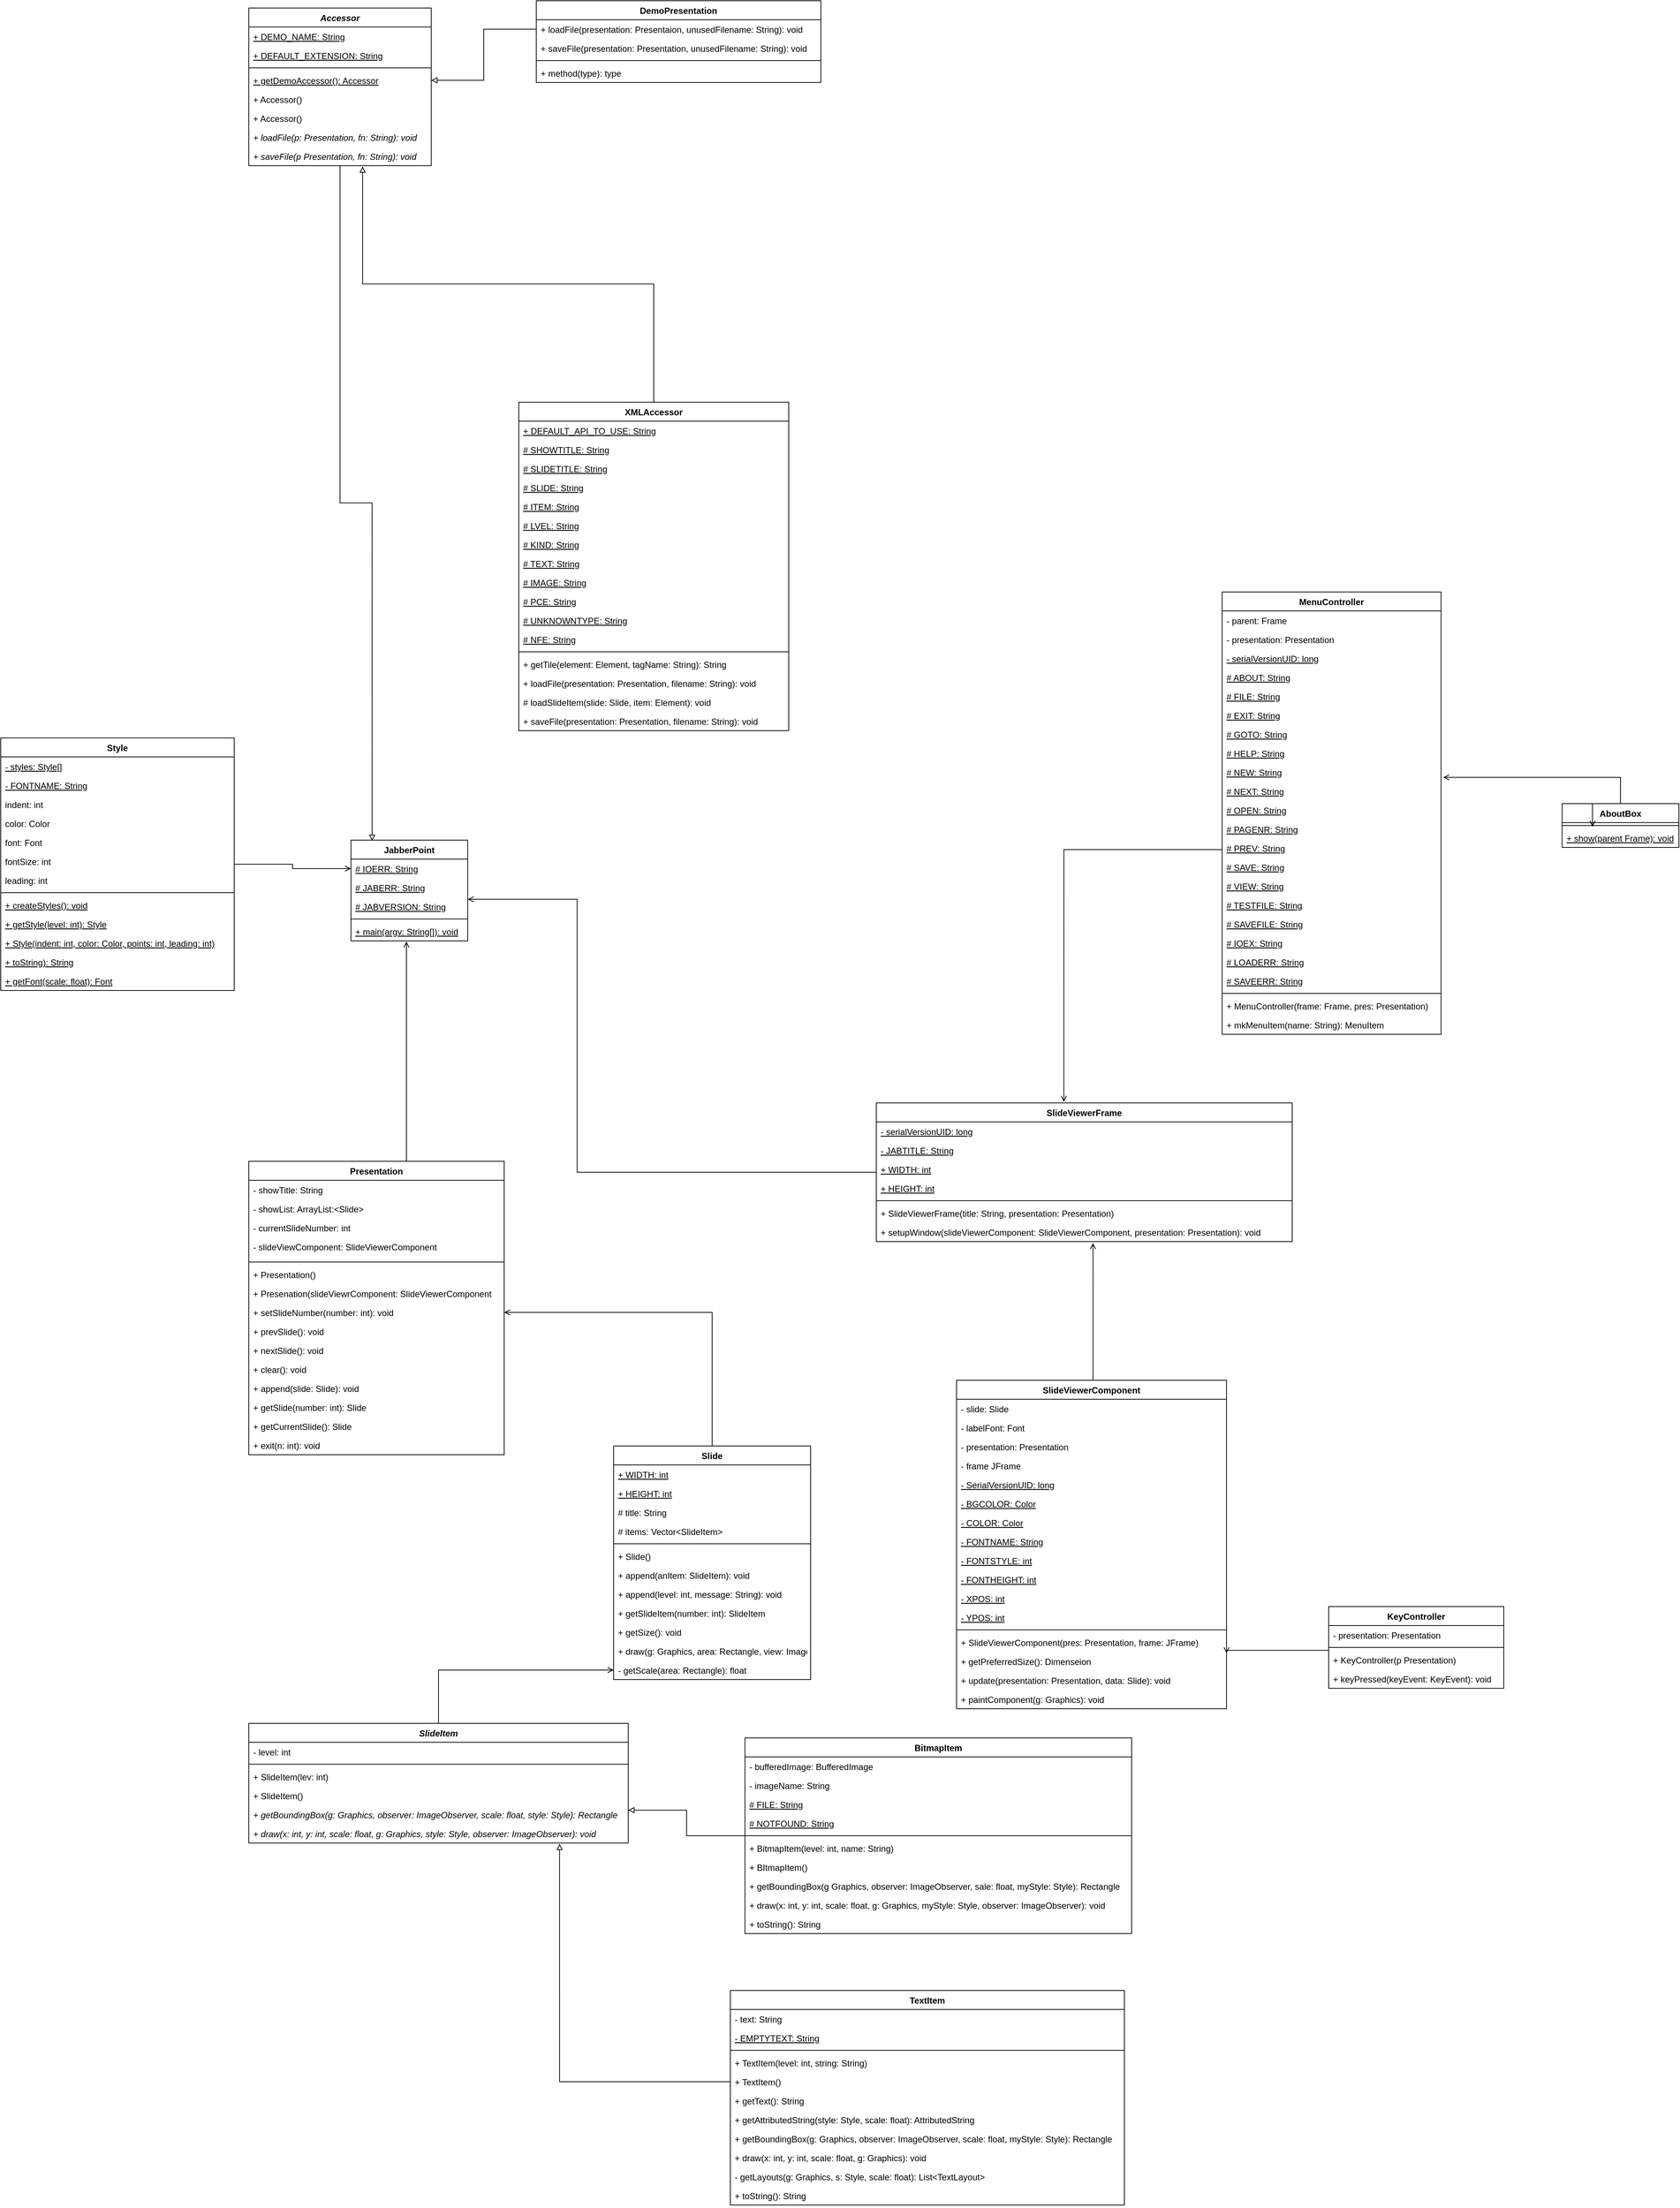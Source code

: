 <mxfile version="16.1.2" type="device"><diagram id="5kGexs1ks4yRwTwiHM54" name="Pagina-1"><mxGraphModel dx="1929" dy="865" grid="1" gridSize="10" guides="1" tooltips="1" connect="1" arrows="1" fold="1" page="1" pageScale="1" pageWidth="827" pageHeight="1169" math="0" shadow="0"><root><mxCell id="0"/><mxCell id="1" parent="0"/><mxCell id="J7LLM1U2bAGrhk7EHzXV-206" style="edgeStyle=orthogonalEdgeStyle;rounded=0;orthogonalLoop=1;jettySize=auto;html=1;entryX=1.01;entryY=0.769;entryDx=0;entryDy=0;entryPerimeter=0;endArrow=open;endFill=0;" parent="1" source="J7LLM1U2bAGrhk7EHzXV-1" target="J7LLM1U2bAGrhk7EHzXV-57" edge="1"><mxGeometry relative="1" as="geometry"/></mxCell><mxCell id="J7LLM1U2bAGrhk7EHzXV-1" value="AboutBox" style="swimlane;fontStyle=1;align=center;verticalAlign=top;childLayout=stackLayout;horizontal=1;startSize=26;horizontalStack=0;resizeParent=1;resizeParentMax=0;resizeLast=0;collapsible=1;marginBottom=0;" parent="1" vertex="1"><mxGeometry x="1820" y="1280" width="160" height="60" as="geometry"/></mxCell><mxCell id="J7LLM1U2bAGrhk7EHzXV-3" value="" style="line;strokeWidth=1;fillColor=none;align=left;verticalAlign=middle;spacingTop=-1;spacingLeft=3;spacingRight=3;rotatable=0;labelPosition=right;points=[];portConstraint=eastwest;" parent="J7LLM1U2bAGrhk7EHzXV-1" vertex="1"><mxGeometry y="26" width="160" height="8" as="geometry"/></mxCell><mxCell id="J7LLM1U2bAGrhk7EHzXV-4" value="+ show(parent Frame): void" style="text;strokeColor=none;fillColor=none;align=left;verticalAlign=top;spacingLeft=4;spacingRight=4;overflow=hidden;rotatable=0;points=[[0,0.5],[1,0.5]];portConstraint=eastwest;fontStyle=4" parent="J7LLM1U2bAGrhk7EHzXV-1" vertex="1"><mxGeometry y="34" width="160" height="26" as="geometry"/></mxCell><mxCell id="J7LLM1U2bAGrhk7EHzXV-212" style="edgeStyle=orthogonalEdgeStyle;rounded=0;orthogonalLoop=1;jettySize=auto;html=1;exitX=0.25;exitY=0;exitDx=0;exitDy=0;entryX=0.26;entryY=-0.088;entryDx=0;entryDy=0;entryPerimeter=0;endArrow=open;endFill=0;" parent="J7LLM1U2bAGrhk7EHzXV-1" source="J7LLM1U2bAGrhk7EHzXV-1" target="J7LLM1U2bAGrhk7EHzXV-4" edge="1"><mxGeometry relative="1" as="geometry"/></mxCell><mxCell id="J7LLM1U2bAGrhk7EHzXV-208" style="edgeStyle=orthogonalEdgeStyle;rounded=0;orthogonalLoop=1;jettySize=auto;html=1;entryX=0.181;entryY=0.007;entryDx=0;entryDy=0;entryPerimeter=0;endArrow=block;endFill=0;" parent="1" source="J7LLM1U2bAGrhk7EHzXV-8" target="J7LLM1U2bAGrhk7EHzXV-33" edge="1"><mxGeometry relative="1" as="geometry"/></mxCell><mxCell id="J7LLM1U2bAGrhk7EHzXV-8" value="Accessor" style="swimlane;fontStyle=3;align=center;verticalAlign=top;childLayout=stackLayout;horizontal=1;startSize=26;horizontalStack=0;resizeParent=1;resizeParentMax=0;resizeLast=0;collapsible=1;marginBottom=0;" parent="1" vertex="1"><mxGeometry x="20" y="190" width="250" height="216" as="geometry"/></mxCell><mxCell id="J7LLM1U2bAGrhk7EHzXV-9" value="+ DEMO_NAME: String" style="text;strokeColor=none;fillColor=none;align=left;verticalAlign=top;spacingLeft=4;spacingRight=4;overflow=hidden;rotatable=0;points=[[0,0.5],[1,0.5]];portConstraint=eastwest;fontStyle=4" parent="J7LLM1U2bAGrhk7EHzXV-8" vertex="1"><mxGeometry y="26" width="250" height="26" as="geometry"/></mxCell><mxCell id="J7LLM1U2bAGrhk7EHzXV-12" value="+ DEFAULT_EXTENSION: String" style="text;strokeColor=none;fillColor=none;align=left;verticalAlign=top;spacingLeft=4;spacingRight=4;overflow=hidden;rotatable=0;points=[[0,0.5],[1,0.5]];portConstraint=eastwest;fontStyle=4" parent="J7LLM1U2bAGrhk7EHzXV-8" vertex="1"><mxGeometry y="52" width="250" height="26" as="geometry"/></mxCell><mxCell id="J7LLM1U2bAGrhk7EHzXV-10" value="" style="line;strokeWidth=1;fillColor=none;align=left;verticalAlign=middle;spacingTop=-1;spacingLeft=3;spacingRight=3;rotatable=0;labelPosition=right;points=[];portConstraint=eastwest;" parent="J7LLM1U2bAGrhk7EHzXV-8" vertex="1"><mxGeometry y="78" width="250" height="8" as="geometry"/></mxCell><mxCell id="J7LLM1U2bAGrhk7EHzXV-11" value="+ getDemoAccessor(): Accessor" style="text;strokeColor=none;fillColor=none;align=left;verticalAlign=top;spacingLeft=4;spacingRight=4;overflow=hidden;rotatable=0;points=[[0,0.5],[1,0.5]];portConstraint=eastwest;fontStyle=4" parent="J7LLM1U2bAGrhk7EHzXV-8" vertex="1"><mxGeometry y="86" width="250" height="26" as="geometry"/></mxCell><mxCell id="J7LLM1U2bAGrhk7EHzXV-13" value="+ Accessor()" style="text;strokeColor=none;fillColor=none;align=left;verticalAlign=top;spacingLeft=4;spacingRight=4;overflow=hidden;rotatable=0;points=[[0,0.5],[1,0.5]];portConstraint=eastwest;fontStyle=0" parent="J7LLM1U2bAGrhk7EHzXV-8" vertex="1"><mxGeometry y="112" width="250" height="26" as="geometry"/></mxCell><mxCell id="J7LLM1U2bAGrhk7EHzXV-14" value="+ Accessor()" style="text;strokeColor=none;fillColor=none;align=left;verticalAlign=top;spacingLeft=4;spacingRight=4;overflow=hidden;rotatable=0;points=[[0,0.5],[1,0.5]];portConstraint=eastwest;fontStyle=0" parent="J7LLM1U2bAGrhk7EHzXV-8" vertex="1"><mxGeometry y="138" width="250" height="26" as="geometry"/></mxCell><mxCell id="J7LLM1U2bAGrhk7EHzXV-15" value="+ loadFile(p: Presentation, fn: String): void" style="text;strokeColor=none;fillColor=none;align=left;verticalAlign=top;spacingLeft=4;spacingRight=4;overflow=hidden;rotatable=0;points=[[0,0.5],[1,0.5]];portConstraint=eastwest;fontStyle=2" parent="J7LLM1U2bAGrhk7EHzXV-8" vertex="1"><mxGeometry y="164" width="250" height="26" as="geometry"/></mxCell><mxCell id="J7LLM1U2bAGrhk7EHzXV-16" value="+ saveFile(p Presentation, fn: String): void" style="text;strokeColor=none;fillColor=none;align=left;verticalAlign=top;spacingLeft=4;spacingRight=4;overflow=hidden;rotatable=0;points=[[0,0.5],[1,0.5]];portConstraint=eastwest;fontStyle=2" parent="J7LLM1U2bAGrhk7EHzXV-8" vertex="1"><mxGeometry y="190" width="250" height="26" as="geometry"/></mxCell><mxCell id="J7LLM1U2bAGrhk7EHzXV-26" value="DemoPresentation" style="swimlane;fontStyle=1;align=center;verticalAlign=top;childLayout=stackLayout;horizontal=1;startSize=26;horizontalStack=0;resizeParent=1;resizeParentMax=0;resizeLast=0;collapsible=1;marginBottom=0;" parent="1" vertex="1"><mxGeometry x="414" y="180" width="390" height="112" as="geometry"/></mxCell><mxCell id="J7LLM1U2bAGrhk7EHzXV-27" value="+ loadFile(presentation: Presentaion, unusedFilename: String): void" style="text;strokeColor=none;fillColor=none;align=left;verticalAlign=top;spacingLeft=4;spacingRight=4;overflow=hidden;rotatable=0;points=[[0,0.5],[1,0.5]];portConstraint=eastwest;" parent="J7LLM1U2bAGrhk7EHzXV-26" vertex="1"><mxGeometry y="26" width="390" height="26" as="geometry"/></mxCell><mxCell id="J7LLM1U2bAGrhk7EHzXV-32" value="+ saveFile(presentation: Presentation, unusedFilename: String): void" style="text;strokeColor=none;fillColor=none;align=left;verticalAlign=top;spacingLeft=4;spacingRight=4;overflow=hidden;rotatable=0;points=[[0,0.5],[1,0.5]];portConstraint=eastwest;" parent="J7LLM1U2bAGrhk7EHzXV-26" vertex="1"><mxGeometry y="52" width="390" height="26" as="geometry"/></mxCell><mxCell id="J7LLM1U2bAGrhk7EHzXV-28" value="" style="line;strokeWidth=1;fillColor=none;align=left;verticalAlign=middle;spacingTop=-1;spacingLeft=3;spacingRight=3;rotatable=0;labelPosition=right;points=[];portConstraint=eastwest;" parent="J7LLM1U2bAGrhk7EHzXV-26" vertex="1"><mxGeometry y="78" width="390" height="8" as="geometry"/></mxCell><mxCell id="J7LLM1U2bAGrhk7EHzXV-29" value="+ method(type): type" style="text;strokeColor=none;fillColor=none;align=left;verticalAlign=top;spacingLeft=4;spacingRight=4;overflow=hidden;rotatable=0;points=[[0,0.5],[1,0.5]];portConstraint=eastwest;" parent="J7LLM1U2bAGrhk7EHzXV-26" vertex="1"><mxGeometry y="86" width="390" height="26" as="geometry"/></mxCell><mxCell id="J7LLM1U2bAGrhk7EHzXV-33" value="JabberPoint" style="swimlane;fontStyle=1;align=center;verticalAlign=top;childLayout=stackLayout;horizontal=1;startSize=26;horizontalStack=0;resizeParent=1;resizeParentMax=0;resizeLast=0;collapsible=1;marginBottom=0;" parent="1" vertex="1"><mxGeometry x="160" y="1330" width="160" height="138" as="geometry"/></mxCell><mxCell id="J7LLM1U2bAGrhk7EHzXV-34" value="# IOERR: String" style="text;strokeColor=none;fillColor=none;align=left;verticalAlign=top;spacingLeft=4;spacingRight=4;overflow=hidden;rotatable=0;points=[[0,0.5],[1,0.5]];portConstraint=eastwest;fontStyle=4" parent="J7LLM1U2bAGrhk7EHzXV-33" vertex="1"><mxGeometry y="26" width="160" height="26" as="geometry"/></mxCell><mxCell id="J7LLM1U2bAGrhk7EHzXV-37" value="# JABERR: String" style="text;strokeColor=none;fillColor=none;align=left;verticalAlign=top;spacingLeft=4;spacingRight=4;overflow=hidden;rotatable=0;points=[[0,0.5],[1,0.5]];portConstraint=eastwest;fontStyle=4" parent="J7LLM1U2bAGrhk7EHzXV-33" vertex="1"><mxGeometry y="52" width="160" height="26" as="geometry"/></mxCell><mxCell id="J7LLM1U2bAGrhk7EHzXV-38" value="# JABVERSION: String" style="text;strokeColor=none;fillColor=none;align=left;verticalAlign=top;spacingLeft=4;spacingRight=4;overflow=hidden;rotatable=0;points=[[0,0.5],[1,0.5]];portConstraint=eastwest;fontStyle=4" parent="J7LLM1U2bAGrhk7EHzXV-33" vertex="1"><mxGeometry y="78" width="160" height="26" as="geometry"/></mxCell><mxCell id="J7LLM1U2bAGrhk7EHzXV-35" value="" style="line;strokeWidth=1;fillColor=none;align=left;verticalAlign=middle;spacingTop=-1;spacingLeft=3;spacingRight=3;rotatable=0;labelPosition=right;points=[];portConstraint=eastwest;" parent="J7LLM1U2bAGrhk7EHzXV-33" vertex="1"><mxGeometry y="104" width="160" height="8" as="geometry"/></mxCell><mxCell id="J7LLM1U2bAGrhk7EHzXV-36" value="+ main(argv: String[]): void" style="text;strokeColor=none;fillColor=none;align=left;verticalAlign=top;spacingLeft=4;spacingRight=4;overflow=hidden;rotatable=0;points=[[0,0.5],[1,0.5]];portConstraint=eastwest;fontStyle=4" parent="J7LLM1U2bAGrhk7EHzXV-33" vertex="1"><mxGeometry y="112" width="160" height="26" as="geometry"/></mxCell><mxCell id="J7LLM1U2bAGrhk7EHzXV-205" style="edgeStyle=orthogonalEdgeStyle;rounded=0;orthogonalLoop=1;jettySize=auto;html=1;entryX=1;entryY=0.077;entryDx=0;entryDy=0;entryPerimeter=0;endArrow=open;endFill=0;" parent="1" source="J7LLM1U2bAGrhk7EHzXV-39" target="J7LLM1U2bAGrhk7EHzXV-124" edge="1"><mxGeometry relative="1" as="geometry"><Array as="points"><mxPoint x="1440" y="2440"/><mxPoint x="1440" y="2440"/></Array></mxGeometry></mxCell><mxCell id="J7LLM1U2bAGrhk7EHzXV-39" value="KeyController" style="swimlane;fontStyle=1;align=center;verticalAlign=top;childLayout=stackLayout;horizontal=1;startSize=26;horizontalStack=0;resizeParent=1;resizeParentMax=0;resizeLast=0;collapsible=1;marginBottom=0;" parent="1" vertex="1"><mxGeometry x="1500" y="2380" width="240" height="112" as="geometry"/></mxCell><mxCell id="J7LLM1U2bAGrhk7EHzXV-40" value="- presentation: Presentation" style="text;strokeColor=none;fillColor=none;align=left;verticalAlign=top;spacingLeft=4;spacingRight=4;overflow=hidden;rotatable=0;points=[[0,0.5],[1,0.5]];portConstraint=eastwest;" parent="J7LLM1U2bAGrhk7EHzXV-39" vertex="1"><mxGeometry y="26" width="240" height="26" as="geometry"/></mxCell><mxCell id="J7LLM1U2bAGrhk7EHzXV-41" value="" style="line;strokeWidth=1;fillColor=none;align=left;verticalAlign=middle;spacingTop=-1;spacingLeft=3;spacingRight=3;rotatable=0;labelPosition=right;points=[];portConstraint=eastwest;" parent="J7LLM1U2bAGrhk7EHzXV-39" vertex="1"><mxGeometry y="52" width="240" height="8" as="geometry"/></mxCell><mxCell id="J7LLM1U2bAGrhk7EHzXV-43" value="+ KeyController(p Presentation)" style="text;strokeColor=none;fillColor=none;align=left;verticalAlign=top;spacingLeft=4;spacingRight=4;overflow=hidden;rotatable=0;points=[[0,0.5],[1,0.5]];portConstraint=eastwest;" parent="J7LLM1U2bAGrhk7EHzXV-39" vertex="1"><mxGeometry y="60" width="240" height="26" as="geometry"/></mxCell><mxCell id="J7LLM1U2bAGrhk7EHzXV-42" value="+ keyPressed(keyEvent: KeyEvent): void" style="text;strokeColor=none;fillColor=none;align=left;verticalAlign=top;spacingLeft=4;spacingRight=4;overflow=hidden;rotatable=0;points=[[0,0.5],[1,0.5]];portConstraint=eastwest;" parent="J7LLM1U2bAGrhk7EHzXV-39" vertex="1"><mxGeometry y="86" width="240" height="26" as="geometry"/></mxCell><mxCell id="J7LLM1U2bAGrhk7EHzXV-211" style="edgeStyle=orthogonalEdgeStyle;rounded=0;orthogonalLoop=1;jettySize=auto;html=1;endArrow=open;endFill=0;entryX=0.451;entryY=-0.008;entryDx=0;entryDy=0;entryPerimeter=0;" parent="1" source="J7LLM1U2bAGrhk7EHzXV-44" target="J7LLM1U2bAGrhk7EHzXV-127" edge="1"><mxGeometry relative="1" as="geometry"><mxPoint x="1140" y="1680" as="targetPoint"/><Array as="points"><mxPoint x="1137" y="1343"/></Array></mxGeometry></mxCell><mxCell id="J7LLM1U2bAGrhk7EHzXV-44" value="MenuController" style="swimlane;fontStyle=1;align=center;verticalAlign=top;childLayout=stackLayout;horizontal=1;startSize=26;horizontalStack=0;resizeParent=1;resizeParentMax=0;resizeLast=0;collapsible=1;marginBottom=0;" parent="1" vertex="1"><mxGeometry x="1354" y="990" width="300" height="606" as="geometry"/></mxCell><mxCell id="J7LLM1U2bAGrhk7EHzXV-45" value="- parent: Frame" style="text;strokeColor=none;fillColor=none;align=left;verticalAlign=top;spacingLeft=4;spacingRight=4;overflow=hidden;rotatable=0;points=[[0,0.5],[1,0.5]];portConstraint=eastwest;" parent="J7LLM1U2bAGrhk7EHzXV-44" vertex="1"><mxGeometry y="26" width="300" height="26" as="geometry"/></mxCell><mxCell id="J7LLM1U2bAGrhk7EHzXV-50" value="- presentation: Presentation" style="text;strokeColor=none;fillColor=none;align=left;verticalAlign=top;spacingLeft=4;spacingRight=4;overflow=hidden;rotatable=0;points=[[0,0.5],[1,0.5]];portConstraint=eastwest;" parent="J7LLM1U2bAGrhk7EHzXV-44" vertex="1"><mxGeometry y="52" width="300" height="26" as="geometry"/></mxCell><mxCell id="J7LLM1U2bAGrhk7EHzXV-51" value="- serialVersionUID: long" style="text;strokeColor=none;fillColor=none;align=left;verticalAlign=top;spacingLeft=4;spacingRight=4;overflow=hidden;rotatable=0;points=[[0,0.5],[1,0.5]];portConstraint=eastwest;fontStyle=4" parent="J7LLM1U2bAGrhk7EHzXV-44" vertex="1"><mxGeometry y="78" width="300" height="26" as="geometry"/></mxCell><mxCell id="J7LLM1U2bAGrhk7EHzXV-52" value="# ABOUT: String" style="text;strokeColor=none;fillColor=none;align=left;verticalAlign=top;spacingLeft=4;spacingRight=4;overflow=hidden;rotatable=0;points=[[0,0.5],[1,0.5]];portConstraint=eastwest;fontStyle=4" parent="J7LLM1U2bAGrhk7EHzXV-44" vertex="1"><mxGeometry y="104" width="300" height="26" as="geometry"/></mxCell><mxCell id="J7LLM1U2bAGrhk7EHzXV-53" value="# FILE: String&#10;" style="text;strokeColor=none;fillColor=none;align=left;verticalAlign=top;spacingLeft=4;spacingRight=4;overflow=hidden;rotatable=0;points=[[0,0.5],[1,0.5]];portConstraint=eastwest;fontStyle=4" parent="J7LLM1U2bAGrhk7EHzXV-44" vertex="1"><mxGeometry y="130" width="300" height="26" as="geometry"/></mxCell><mxCell id="J7LLM1U2bAGrhk7EHzXV-54" value="# EXIT: String" style="text;strokeColor=none;fillColor=none;align=left;verticalAlign=top;spacingLeft=4;spacingRight=4;overflow=hidden;rotatable=0;points=[[0,0.5],[1,0.5]];portConstraint=eastwest;fontStyle=4" parent="J7LLM1U2bAGrhk7EHzXV-44" vertex="1"><mxGeometry y="156" width="300" height="26" as="geometry"/></mxCell><mxCell id="J7LLM1U2bAGrhk7EHzXV-55" value="# GOTO: String" style="text;strokeColor=none;fillColor=none;align=left;verticalAlign=top;spacingLeft=4;spacingRight=4;overflow=hidden;rotatable=0;points=[[0,0.5],[1,0.5]];portConstraint=eastwest;fontStyle=4" parent="J7LLM1U2bAGrhk7EHzXV-44" vertex="1"><mxGeometry y="182" width="300" height="26" as="geometry"/></mxCell><mxCell id="J7LLM1U2bAGrhk7EHzXV-56" value="# HELP: String" style="text;strokeColor=none;fillColor=none;align=left;verticalAlign=top;spacingLeft=4;spacingRight=4;overflow=hidden;rotatable=0;points=[[0,0.5],[1,0.5]];portConstraint=eastwest;fontStyle=4" parent="J7LLM1U2bAGrhk7EHzXV-44" vertex="1"><mxGeometry y="208" width="300" height="26" as="geometry"/></mxCell><mxCell id="J7LLM1U2bAGrhk7EHzXV-57" value="# NEW: String" style="text;strokeColor=none;fillColor=none;align=left;verticalAlign=top;spacingLeft=4;spacingRight=4;overflow=hidden;rotatable=0;points=[[0,0.5],[1,0.5]];portConstraint=eastwest;fontStyle=4" parent="J7LLM1U2bAGrhk7EHzXV-44" vertex="1"><mxGeometry y="234" width="300" height="26" as="geometry"/></mxCell><mxCell id="J7LLM1U2bAGrhk7EHzXV-58" value="# NEXT: String" style="text;strokeColor=none;fillColor=none;align=left;verticalAlign=top;spacingLeft=4;spacingRight=4;overflow=hidden;rotatable=0;points=[[0,0.5],[1,0.5]];portConstraint=eastwest;fontStyle=4" parent="J7LLM1U2bAGrhk7EHzXV-44" vertex="1"><mxGeometry y="260" width="300" height="26" as="geometry"/></mxCell><mxCell id="J7LLM1U2bAGrhk7EHzXV-59" value="# OPEN: String" style="text;strokeColor=none;fillColor=none;align=left;verticalAlign=top;spacingLeft=4;spacingRight=4;overflow=hidden;rotatable=0;points=[[0,0.5],[1,0.5]];portConstraint=eastwest;fontStyle=4" parent="J7LLM1U2bAGrhk7EHzXV-44" vertex="1"><mxGeometry y="286" width="300" height="26" as="geometry"/></mxCell><mxCell id="J7LLM1U2bAGrhk7EHzXV-60" value="# PAGENR: String" style="text;strokeColor=none;fillColor=none;align=left;verticalAlign=top;spacingLeft=4;spacingRight=4;overflow=hidden;rotatable=0;points=[[0,0.5],[1,0.5]];portConstraint=eastwest;fontStyle=4" parent="J7LLM1U2bAGrhk7EHzXV-44" vertex="1"><mxGeometry y="312" width="300" height="26" as="geometry"/></mxCell><mxCell id="J7LLM1U2bAGrhk7EHzXV-61" value="# PREV: String" style="text;strokeColor=none;fillColor=none;align=left;verticalAlign=top;spacingLeft=4;spacingRight=4;overflow=hidden;rotatable=0;points=[[0,0.5],[1,0.5]];portConstraint=eastwest;fontStyle=4" parent="J7LLM1U2bAGrhk7EHzXV-44" vertex="1"><mxGeometry y="338" width="300" height="26" as="geometry"/></mxCell><mxCell id="J7LLM1U2bAGrhk7EHzXV-62" value="# SAVE: String" style="text;strokeColor=none;fillColor=none;align=left;verticalAlign=top;spacingLeft=4;spacingRight=4;overflow=hidden;rotatable=0;points=[[0,0.5],[1,0.5]];portConstraint=eastwest;fontStyle=4" parent="J7LLM1U2bAGrhk7EHzXV-44" vertex="1"><mxGeometry y="364" width="300" height="26" as="geometry"/></mxCell><mxCell id="J7LLM1U2bAGrhk7EHzXV-63" value="# VIEW: String" style="text;strokeColor=none;fillColor=none;align=left;verticalAlign=top;spacingLeft=4;spacingRight=4;overflow=hidden;rotatable=0;points=[[0,0.5],[1,0.5]];portConstraint=eastwest;fontStyle=4" parent="J7LLM1U2bAGrhk7EHzXV-44" vertex="1"><mxGeometry y="390" width="300" height="26" as="geometry"/></mxCell><mxCell id="J7LLM1U2bAGrhk7EHzXV-64" value="# TESTFILE: String" style="text;strokeColor=none;fillColor=none;align=left;verticalAlign=top;spacingLeft=4;spacingRight=4;overflow=hidden;rotatable=0;points=[[0,0.5],[1,0.5]];portConstraint=eastwest;fontStyle=4" parent="J7LLM1U2bAGrhk7EHzXV-44" vertex="1"><mxGeometry y="416" width="300" height="26" as="geometry"/></mxCell><mxCell id="J7LLM1U2bAGrhk7EHzXV-65" value="# SAVEFILE: String" style="text;strokeColor=none;fillColor=none;align=left;verticalAlign=top;spacingLeft=4;spacingRight=4;overflow=hidden;rotatable=0;points=[[0,0.5],[1,0.5]];portConstraint=eastwest;fontStyle=4" parent="J7LLM1U2bAGrhk7EHzXV-44" vertex="1"><mxGeometry y="442" width="300" height="26" as="geometry"/></mxCell><mxCell id="J7LLM1U2bAGrhk7EHzXV-68" value="# IOEX: String" style="text;strokeColor=none;fillColor=none;align=left;verticalAlign=top;spacingLeft=4;spacingRight=4;overflow=hidden;rotatable=0;points=[[0,0.5],[1,0.5]];portConstraint=eastwest;fontStyle=4" parent="J7LLM1U2bAGrhk7EHzXV-44" vertex="1"><mxGeometry y="468" width="300" height="26" as="geometry"/></mxCell><mxCell id="J7LLM1U2bAGrhk7EHzXV-69" value="# LOADERR: String" style="text;strokeColor=none;fillColor=none;align=left;verticalAlign=top;spacingLeft=4;spacingRight=4;overflow=hidden;rotatable=0;points=[[0,0.5],[1,0.5]];portConstraint=eastwest;fontStyle=4" parent="J7LLM1U2bAGrhk7EHzXV-44" vertex="1"><mxGeometry y="494" width="300" height="26" as="geometry"/></mxCell><mxCell id="J7LLM1U2bAGrhk7EHzXV-70" value="# SAVEERR: String" style="text;strokeColor=none;fillColor=none;align=left;verticalAlign=top;spacingLeft=4;spacingRight=4;overflow=hidden;rotatable=0;points=[[0,0.5],[1,0.5]];portConstraint=eastwest;fontStyle=4" parent="J7LLM1U2bAGrhk7EHzXV-44" vertex="1"><mxGeometry y="520" width="300" height="26" as="geometry"/></mxCell><mxCell id="J7LLM1U2bAGrhk7EHzXV-46" value="" style="line;strokeWidth=1;fillColor=none;align=left;verticalAlign=middle;spacingTop=-1;spacingLeft=3;spacingRight=3;rotatable=0;labelPosition=right;points=[];portConstraint=eastwest;" parent="J7LLM1U2bAGrhk7EHzXV-44" vertex="1"><mxGeometry y="546" width="300" height="8" as="geometry"/></mxCell><mxCell id="J7LLM1U2bAGrhk7EHzXV-49" value="+ MenuController(frame: Frame, pres: Presentation)" style="text;strokeColor=none;fillColor=none;align=left;verticalAlign=top;spacingLeft=4;spacingRight=4;overflow=hidden;rotatable=0;points=[[0,0.5],[1,0.5]];portConstraint=eastwest;" parent="J7LLM1U2bAGrhk7EHzXV-44" vertex="1"><mxGeometry y="554" width="300" height="26" as="geometry"/></mxCell><mxCell id="J7LLM1U2bAGrhk7EHzXV-47" value="+ mkMenuItem(name: String): MenuItem" style="text;strokeColor=none;fillColor=none;align=left;verticalAlign=top;spacingLeft=4;spacingRight=4;overflow=hidden;rotatable=0;points=[[0,0.5],[1,0.5]];portConstraint=eastwest;" parent="J7LLM1U2bAGrhk7EHzXV-44" vertex="1"><mxGeometry y="580" width="300" height="26" as="geometry"/></mxCell><mxCell id="J7LLM1U2bAGrhk7EHzXV-201" style="edgeStyle=orthogonalEdgeStyle;rounded=0;orthogonalLoop=1;jettySize=auto;html=1;entryX=0.475;entryY=1.038;entryDx=0;entryDy=0;entryPerimeter=0;endArrow=open;endFill=0;" parent="1" source="J7LLM1U2bAGrhk7EHzXV-71" target="J7LLM1U2bAGrhk7EHzXV-36" edge="1"><mxGeometry relative="1" as="geometry"><Array as="points"><mxPoint x="236" y="1640"/><mxPoint x="236" y="1640"/></Array></mxGeometry></mxCell><mxCell id="J7LLM1U2bAGrhk7EHzXV-71" value="Presentation" style="swimlane;fontStyle=1;align=center;verticalAlign=top;childLayout=stackLayout;horizontal=1;startSize=26;horizontalStack=0;resizeParent=1;resizeParentMax=0;resizeLast=0;collapsible=1;marginBottom=0;" parent="1" vertex="1"><mxGeometry x="20" y="1770" width="350" height="402" as="geometry"/></mxCell><mxCell id="J7LLM1U2bAGrhk7EHzXV-72" value="- showTitle: String" style="text;strokeColor=none;fillColor=none;align=left;verticalAlign=top;spacingLeft=4;spacingRight=4;overflow=hidden;rotatable=0;points=[[0,0.5],[1,0.5]];portConstraint=eastwest;" parent="J7LLM1U2bAGrhk7EHzXV-71" vertex="1"><mxGeometry y="26" width="350" height="26" as="geometry"/></mxCell><mxCell id="J7LLM1U2bAGrhk7EHzXV-75" value="- showList: ArrayList:&lt;Slide&gt;" style="text;strokeColor=none;fillColor=none;align=left;verticalAlign=top;spacingLeft=4;spacingRight=4;overflow=hidden;rotatable=0;points=[[0,0.5],[1,0.5]];portConstraint=eastwest;" parent="J7LLM1U2bAGrhk7EHzXV-71" vertex="1"><mxGeometry y="52" width="350" height="26" as="geometry"/></mxCell><mxCell id="J7LLM1U2bAGrhk7EHzXV-76" value="- currentSlideNumber: int" style="text;strokeColor=none;fillColor=none;align=left;verticalAlign=top;spacingLeft=4;spacingRight=4;overflow=hidden;rotatable=0;points=[[0,0.5],[1,0.5]];portConstraint=eastwest;" parent="J7LLM1U2bAGrhk7EHzXV-71" vertex="1"><mxGeometry y="78" width="350" height="26" as="geometry"/></mxCell><mxCell id="J7LLM1U2bAGrhk7EHzXV-77" value="- slideViewComponent: SlideViewerComponent" style="text;strokeColor=none;fillColor=none;align=left;verticalAlign=top;spacingLeft=4;spacingRight=4;overflow=hidden;rotatable=0;points=[[0,0.5],[1,0.5]];portConstraint=eastwest;" parent="J7LLM1U2bAGrhk7EHzXV-71" vertex="1"><mxGeometry y="104" width="350" height="30" as="geometry"/></mxCell><mxCell id="J7LLM1U2bAGrhk7EHzXV-73" value="" style="line;strokeWidth=1;fillColor=none;align=left;verticalAlign=middle;spacingTop=-1;spacingLeft=3;spacingRight=3;rotatable=0;labelPosition=right;points=[];portConstraint=eastwest;" parent="J7LLM1U2bAGrhk7EHzXV-71" vertex="1"><mxGeometry y="134" width="350" height="8" as="geometry"/></mxCell><mxCell id="J7LLM1U2bAGrhk7EHzXV-74" value="+ Presentation()" style="text;strokeColor=none;fillColor=none;align=left;verticalAlign=top;spacingLeft=4;spacingRight=4;overflow=hidden;rotatable=0;points=[[0,0.5],[1,0.5]];portConstraint=eastwest;" parent="J7LLM1U2bAGrhk7EHzXV-71" vertex="1"><mxGeometry y="142" width="350" height="26" as="geometry"/></mxCell><mxCell id="J7LLM1U2bAGrhk7EHzXV-78" value="+ Presenation(slideViewrComponent: SlideViewerComponent" style="text;strokeColor=none;fillColor=none;align=left;verticalAlign=top;spacingLeft=4;spacingRight=4;overflow=hidden;rotatable=0;points=[[0,0.5],[1,0.5]];portConstraint=eastwest;" parent="J7LLM1U2bAGrhk7EHzXV-71" vertex="1"><mxGeometry y="168" width="350" height="26" as="geometry"/></mxCell><mxCell id="J7LLM1U2bAGrhk7EHzXV-79" value="+ setSlideNumber(number: int): void" style="text;strokeColor=none;fillColor=none;align=left;verticalAlign=top;spacingLeft=4;spacingRight=4;overflow=hidden;rotatable=0;points=[[0,0.5],[1,0.5]];portConstraint=eastwest;" parent="J7LLM1U2bAGrhk7EHzXV-71" vertex="1"><mxGeometry y="194" width="350" height="26" as="geometry"/></mxCell><mxCell id="J7LLM1U2bAGrhk7EHzXV-80" value="+ prevSlide(): void" style="text;strokeColor=none;fillColor=none;align=left;verticalAlign=top;spacingLeft=4;spacingRight=4;overflow=hidden;rotatable=0;points=[[0,0.5],[1,0.5]];portConstraint=eastwest;" parent="J7LLM1U2bAGrhk7EHzXV-71" vertex="1"><mxGeometry y="220" width="350" height="26" as="geometry"/></mxCell><mxCell id="J7LLM1U2bAGrhk7EHzXV-81" value="+ nextSlide(): void" style="text;strokeColor=none;fillColor=none;align=left;verticalAlign=top;spacingLeft=4;spacingRight=4;overflow=hidden;rotatable=0;points=[[0,0.5],[1,0.5]];portConstraint=eastwest;" parent="J7LLM1U2bAGrhk7EHzXV-71" vertex="1"><mxGeometry y="246" width="350" height="26" as="geometry"/></mxCell><mxCell id="J7LLM1U2bAGrhk7EHzXV-82" value="+ clear(): void" style="text;strokeColor=none;fillColor=none;align=left;verticalAlign=top;spacingLeft=4;spacingRight=4;overflow=hidden;rotatable=0;points=[[0,0.5],[1,0.5]];portConstraint=eastwest;" parent="J7LLM1U2bAGrhk7EHzXV-71" vertex="1"><mxGeometry y="272" width="350" height="26" as="geometry"/></mxCell><mxCell id="J7LLM1U2bAGrhk7EHzXV-83" value="+ append(slide: Slide): void" style="text;strokeColor=none;fillColor=none;align=left;verticalAlign=top;spacingLeft=4;spacingRight=4;overflow=hidden;rotatable=0;points=[[0,0.5],[1,0.5]];portConstraint=eastwest;" parent="J7LLM1U2bAGrhk7EHzXV-71" vertex="1"><mxGeometry y="298" width="350" height="26" as="geometry"/></mxCell><mxCell id="J7LLM1U2bAGrhk7EHzXV-84" value="+ getSlide(number: int): Slide" style="text;strokeColor=none;fillColor=none;align=left;verticalAlign=top;spacingLeft=4;spacingRight=4;overflow=hidden;rotatable=0;points=[[0,0.5],[1,0.5]];portConstraint=eastwest;" parent="J7LLM1U2bAGrhk7EHzXV-71" vertex="1"><mxGeometry y="324" width="350" height="26" as="geometry"/></mxCell><mxCell id="J7LLM1U2bAGrhk7EHzXV-85" value="+ getCurrentSlide(): Slide" style="text;strokeColor=none;fillColor=none;align=left;verticalAlign=top;spacingLeft=4;spacingRight=4;overflow=hidden;rotatable=0;points=[[0,0.5],[1,0.5]];portConstraint=eastwest;" parent="J7LLM1U2bAGrhk7EHzXV-71" vertex="1"><mxGeometry y="350" width="350" height="26" as="geometry"/></mxCell><mxCell id="J7LLM1U2bAGrhk7EHzXV-86" value="+ exit(n: int): void" style="text;strokeColor=none;fillColor=none;align=left;verticalAlign=top;spacingLeft=4;spacingRight=4;overflow=hidden;rotatable=0;points=[[0,0.5],[1,0.5]];portConstraint=eastwest;" parent="J7LLM1U2bAGrhk7EHzXV-71" vertex="1"><mxGeometry y="376" width="350" height="26" as="geometry"/></mxCell><mxCell id="J7LLM1U2bAGrhk7EHzXV-200" style="edgeStyle=orthogonalEdgeStyle;rounded=0;orthogonalLoop=1;jettySize=auto;html=1;entryX=1;entryY=0.5;entryDx=0;entryDy=0;endArrow=open;endFill=0;" parent="1" source="J7LLM1U2bAGrhk7EHzXV-87" target="J7LLM1U2bAGrhk7EHzXV-79" edge="1"><mxGeometry relative="1" as="geometry"/></mxCell><mxCell id="J7LLM1U2bAGrhk7EHzXV-87" value="Slide" style="swimlane;fontStyle=1;align=center;verticalAlign=top;childLayout=stackLayout;horizontal=1;startSize=26;horizontalStack=0;resizeParent=1;resizeParentMax=0;resizeLast=0;collapsible=1;marginBottom=0;" parent="1" vertex="1"><mxGeometry x="520" y="2160" width="270" height="320" as="geometry"/></mxCell><mxCell id="J7LLM1U2bAGrhk7EHzXV-88" value="+ WIDTH: int" style="text;strokeColor=none;fillColor=none;align=left;verticalAlign=top;spacingLeft=4;spacingRight=4;overflow=hidden;rotatable=0;points=[[0,0.5],[1,0.5]];portConstraint=eastwest;fontStyle=4" parent="J7LLM1U2bAGrhk7EHzXV-87" vertex="1"><mxGeometry y="26" width="270" height="26" as="geometry"/></mxCell><mxCell id="J7LLM1U2bAGrhk7EHzXV-91" value="+ HEIGHT: int" style="text;strokeColor=none;fillColor=none;align=left;verticalAlign=top;spacingLeft=4;spacingRight=4;overflow=hidden;rotatable=0;points=[[0,0.5],[1,0.5]];portConstraint=eastwest;fontStyle=4" parent="J7LLM1U2bAGrhk7EHzXV-87" vertex="1"><mxGeometry y="52" width="270" height="26" as="geometry"/></mxCell><mxCell id="J7LLM1U2bAGrhk7EHzXV-93" value="# title: String" style="text;strokeColor=none;fillColor=none;align=left;verticalAlign=top;spacingLeft=4;spacingRight=4;overflow=hidden;rotatable=0;points=[[0,0.5],[1,0.5]];portConstraint=eastwest;fontStyle=0" parent="J7LLM1U2bAGrhk7EHzXV-87" vertex="1"><mxGeometry y="78" width="270" height="26" as="geometry"/></mxCell><mxCell id="J7LLM1U2bAGrhk7EHzXV-94" value="# items: Vector&lt;SlideItem&gt;" style="text;strokeColor=none;fillColor=none;align=left;verticalAlign=top;spacingLeft=4;spacingRight=4;overflow=hidden;rotatable=0;points=[[0,0.5],[1,0.5]];portConstraint=eastwest;fontStyle=0" parent="J7LLM1U2bAGrhk7EHzXV-87" vertex="1"><mxGeometry y="104" width="270" height="26" as="geometry"/></mxCell><mxCell id="J7LLM1U2bAGrhk7EHzXV-89" value="" style="line;strokeWidth=1;fillColor=none;align=left;verticalAlign=middle;spacingTop=-1;spacingLeft=3;spacingRight=3;rotatable=0;labelPosition=right;points=[];portConstraint=eastwest;" parent="J7LLM1U2bAGrhk7EHzXV-87" vertex="1"><mxGeometry y="130" width="270" height="8" as="geometry"/></mxCell><mxCell id="J7LLM1U2bAGrhk7EHzXV-90" value="+ Slide()" style="text;strokeColor=none;fillColor=none;align=left;verticalAlign=top;spacingLeft=4;spacingRight=4;overflow=hidden;rotatable=0;points=[[0,0.5],[1,0.5]];portConstraint=eastwest;" parent="J7LLM1U2bAGrhk7EHzXV-87" vertex="1"><mxGeometry y="138" width="270" height="26" as="geometry"/></mxCell><mxCell id="J7LLM1U2bAGrhk7EHzXV-95" value="+ append(anItem: SlideItem): void" style="text;strokeColor=none;fillColor=none;align=left;verticalAlign=top;spacingLeft=4;spacingRight=4;overflow=hidden;rotatable=0;points=[[0,0.5],[1,0.5]];portConstraint=eastwest;" parent="J7LLM1U2bAGrhk7EHzXV-87" vertex="1"><mxGeometry y="164" width="270" height="26" as="geometry"/></mxCell><mxCell id="J7LLM1U2bAGrhk7EHzXV-96" value="+ append(level: int, message: String): void" style="text;strokeColor=none;fillColor=none;align=left;verticalAlign=top;spacingLeft=4;spacingRight=4;overflow=hidden;rotatable=0;points=[[0,0.5],[1,0.5]];portConstraint=eastwest;" parent="J7LLM1U2bAGrhk7EHzXV-87" vertex="1"><mxGeometry y="190" width="270" height="26" as="geometry"/></mxCell><mxCell id="J7LLM1U2bAGrhk7EHzXV-97" value="+ getSlideItem(number: int): SlideItem" style="text;strokeColor=none;fillColor=none;align=left;verticalAlign=top;spacingLeft=4;spacingRight=4;overflow=hidden;rotatable=0;points=[[0,0.5],[1,0.5]];portConstraint=eastwest;" parent="J7LLM1U2bAGrhk7EHzXV-87" vertex="1"><mxGeometry y="216" width="270" height="26" as="geometry"/></mxCell><mxCell id="J7LLM1U2bAGrhk7EHzXV-98" value="+ getSize(): void" style="text;strokeColor=none;fillColor=none;align=left;verticalAlign=top;spacingLeft=4;spacingRight=4;overflow=hidden;rotatable=0;points=[[0,0.5],[1,0.5]];portConstraint=eastwest;" parent="J7LLM1U2bAGrhk7EHzXV-87" vertex="1"><mxGeometry y="242" width="270" height="26" as="geometry"/></mxCell><mxCell id="J7LLM1U2bAGrhk7EHzXV-99" value="+ draw(g: Graphics, area: Rectangle, view: ImageObserver): void" style="text;strokeColor=none;fillColor=none;align=left;verticalAlign=top;spacingLeft=4;spacingRight=4;overflow=hidden;rotatable=0;points=[[0,0.5],[1,0.5]];portConstraint=eastwest;" parent="J7LLM1U2bAGrhk7EHzXV-87" vertex="1"><mxGeometry y="268" width="270" height="26" as="geometry"/></mxCell><mxCell id="J7LLM1U2bAGrhk7EHzXV-100" value="- getScale(area: Rectangle): float" style="text;strokeColor=none;fillColor=none;align=left;verticalAlign=top;spacingLeft=4;spacingRight=4;overflow=hidden;rotatable=0;points=[[0,0.5],[1,0.5]];portConstraint=eastwest;" parent="J7LLM1U2bAGrhk7EHzXV-87" vertex="1"><mxGeometry y="294" width="270" height="26" as="geometry"/></mxCell><mxCell id="J7LLM1U2bAGrhk7EHzXV-198" style="edgeStyle=orthogonalEdgeStyle;rounded=0;orthogonalLoop=1;jettySize=auto;html=1;endArrow=open;endFill=0;" parent="1" source="J7LLM1U2bAGrhk7EHzXV-101" target="J7LLM1U2bAGrhk7EHzXV-100" edge="1"><mxGeometry relative="1" as="geometry"/></mxCell><mxCell id="J7LLM1U2bAGrhk7EHzXV-101" value="SlideItem" style="swimlane;fontStyle=3;align=center;verticalAlign=top;childLayout=stackLayout;horizontal=1;startSize=26;horizontalStack=0;resizeParent=1;resizeParentMax=0;resizeLast=0;collapsible=1;marginBottom=0;" parent="1" vertex="1"><mxGeometry x="20" y="2540" width="520" height="164" as="geometry"/></mxCell><mxCell id="J7LLM1U2bAGrhk7EHzXV-102" value="- level: int" style="text;strokeColor=none;fillColor=none;align=left;verticalAlign=top;spacingLeft=4;spacingRight=4;overflow=hidden;rotatable=0;points=[[0,0.5],[1,0.5]];portConstraint=eastwest;" parent="J7LLM1U2bAGrhk7EHzXV-101" vertex="1"><mxGeometry y="26" width="520" height="26" as="geometry"/></mxCell><mxCell id="J7LLM1U2bAGrhk7EHzXV-103" value="" style="line;strokeWidth=1;fillColor=none;align=left;verticalAlign=middle;spacingTop=-1;spacingLeft=3;spacingRight=3;rotatable=0;labelPosition=right;points=[];portConstraint=eastwest;" parent="J7LLM1U2bAGrhk7EHzXV-101" vertex="1"><mxGeometry y="52" width="520" height="8" as="geometry"/></mxCell><mxCell id="J7LLM1U2bAGrhk7EHzXV-104" value="+ SlideItem(lev: int)" style="text;strokeColor=none;fillColor=none;align=left;verticalAlign=top;spacingLeft=4;spacingRight=4;overflow=hidden;rotatable=0;points=[[0,0.5],[1,0.5]];portConstraint=eastwest;" parent="J7LLM1U2bAGrhk7EHzXV-101" vertex="1"><mxGeometry y="60" width="520" height="26" as="geometry"/></mxCell><mxCell id="J7LLM1U2bAGrhk7EHzXV-105" value="+ SlideItem()" style="text;strokeColor=none;fillColor=none;align=left;verticalAlign=top;spacingLeft=4;spacingRight=4;overflow=hidden;rotatable=0;points=[[0,0.5],[1,0.5]];portConstraint=eastwest;" parent="J7LLM1U2bAGrhk7EHzXV-101" vertex="1"><mxGeometry y="86" width="520" height="26" as="geometry"/></mxCell><mxCell id="J7LLM1U2bAGrhk7EHzXV-106" value="+ getBoundingBox(g: Graphics, observer: ImageObserver, scale: float, style: Style): Rectangle" style="text;strokeColor=none;fillColor=none;align=left;verticalAlign=top;spacingLeft=4;spacingRight=4;overflow=hidden;rotatable=0;points=[[0,0.5],[1,0.5]];portConstraint=eastwest;fontStyle=2" parent="J7LLM1U2bAGrhk7EHzXV-101" vertex="1"><mxGeometry y="112" width="520" height="26" as="geometry"/></mxCell><mxCell id="J7LLM1U2bAGrhk7EHzXV-107" value="+ draw(x: int, y: int, scale: float, g: Graphics, style: Style, observer: ImageObserver): void" style="text;strokeColor=none;fillColor=none;align=left;verticalAlign=top;spacingLeft=4;spacingRight=4;overflow=hidden;rotatable=0;points=[[0,0.5],[1,0.5]];portConstraint=eastwest;fontStyle=2" parent="J7LLM1U2bAGrhk7EHzXV-101" vertex="1"><mxGeometry y="138" width="520" height="26" as="geometry"/></mxCell><mxCell id="J7LLM1U2bAGrhk7EHzXV-202" style="edgeStyle=orthogonalEdgeStyle;rounded=0;orthogonalLoop=1;jettySize=auto;html=1;endArrow=open;endFill=0;entryX=0.521;entryY=1.077;entryDx=0;entryDy=0;entryPerimeter=0;" parent="1" source="J7LLM1U2bAGrhk7EHzXV-109" target="J7LLM1U2bAGrhk7EHzXV-130" edge="1"><mxGeometry relative="1" as="geometry"><mxPoint x="1180" y="1890" as="targetPoint"/><Array as="points"><mxPoint x="1177" y="1980"/><mxPoint x="1177" y="1980"/></Array></mxGeometry></mxCell><mxCell id="J7LLM1U2bAGrhk7EHzXV-109" value="SlideViewerComponent" style="swimlane;fontStyle=1;align=center;verticalAlign=top;childLayout=stackLayout;horizontal=1;startSize=26;horizontalStack=0;resizeParent=1;resizeParentMax=0;resizeLast=0;collapsible=1;marginBottom=0;" parent="1" vertex="1"><mxGeometry x="990" y="2070" width="370" height="450" as="geometry"/></mxCell><mxCell id="J7LLM1U2bAGrhk7EHzXV-110" value="- slide: Slide" style="text;strokeColor=none;fillColor=none;align=left;verticalAlign=top;spacingLeft=4;spacingRight=4;overflow=hidden;rotatable=0;points=[[0,0.5],[1,0.5]];portConstraint=eastwest;" parent="J7LLM1U2bAGrhk7EHzXV-109" vertex="1"><mxGeometry y="26" width="370" height="26" as="geometry"/></mxCell><mxCell id="J7LLM1U2bAGrhk7EHzXV-113" value="- labelFont: Font" style="text;strokeColor=none;fillColor=none;align=left;verticalAlign=top;spacingLeft=4;spacingRight=4;overflow=hidden;rotatable=0;points=[[0,0.5],[1,0.5]];portConstraint=eastwest;" parent="J7LLM1U2bAGrhk7EHzXV-109" vertex="1"><mxGeometry y="52" width="370" height="26" as="geometry"/></mxCell><mxCell id="J7LLM1U2bAGrhk7EHzXV-114" value="- presentation: Presentation" style="text;strokeColor=none;fillColor=none;align=left;verticalAlign=top;spacingLeft=4;spacingRight=4;overflow=hidden;rotatable=0;points=[[0,0.5],[1,0.5]];portConstraint=eastwest;" parent="J7LLM1U2bAGrhk7EHzXV-109" vertex="1"><mxGeometry y="78" width="370" height="26" as="geometry"/></mxCell><mxCell id="J7LLM1U2bAGrhk7EHzXV-115" value="- frame JFrame" style="text;strokeColor=none;fillColor=none;align=left;verticalAlign=top;spacingLeft=4;spacingRight=4;overflow=hidden;rotatable=0;points=[[0,0.5],[1,0.5]];portConstraint=eastwest;" parent="J7LLM1U2bAGrhk7EHzXV-109" vertex="1"><mxGeometry y="104" width="370" height="26" as="geometry"/></mxCell><mxCell id="J7LLM1U2bAGrhk7EHzXV-116" value="- SerialVersionUID: long" style="text;strokeColor=none;fillColor=none;align=left;verticalAlign=top;spacingLeft=4;spacingRight=4;overflow=hidden;rotatable=0;points=[[0,0.5],[1,0.5]];portConstraint=eastwest;fontStyle=4" parent="J7LLM1U2bAGrhk7EHzXV-109" vertex="1"><mxGeometry y="130" width="370" height="26" as="geometry"/></mxCell><mxCell id="J7LLM1U2bAGrhk7EHzXV-117" value="- BGCOLOR: Color" style="text;strokeColor=none;fillColor=none;align=left;verticalAlign=top;spacingLeft=4;spacingRight=4;overflow=hidden;rotatable=0;points=[[0,0.5],[1,0.5]];portConstraint=eastwest;fontStyle=4" parent="J7LLM1U2bAGrhk7EHzXV-109" vertex="1"><mxGeometry y="156" width="370" height="26" as="geometry"/></mxCell><mxCell id="J7LLM1U2bAGrhk7EHzXV-118" value="- COLOR: Color" style="text;strokeColor=none;fillColor=none;align=left;verticalAlign=top;spacingLeft=4;spacingRight=4;overflow=hidden;rotatable=0;points=[[0,0.5],[1,0.5]];portConstraint=eastwest;fontStyle=4" parent="J7LLM1U2bAGrhk7EHzXV-109" vertex="1"><mxGeometry y="182" width="370" height="26" as="geometry"/></mxCell><mxCell id="J7LLM1U2bAGrhk7EHzXV-119" value="- FONTNAME: String" style="text;strokeColor=none;fillColor=none;align=left;verticalAlign=top;spacingLeft=4;spacingRight=4;overflow=hidden;rotatable=0;points=[[0,0.5],[1,0.5]];portConstraint=eastwest;fontStyle=4" parent="J7LLM1U2bAGrhk7EHzXV-109" vertex="1"><mxGeometry y="208" width="370" height="26" as="geometry"/></mxCell><mxCell id="J7LLM1U2bAGrhk7EHzXV-120" value="- FONTSTYLE: int" style="text;strokeColor=none;fillColor=none;align=left;verticalAlign=top;spacingLeft=4;spacingRight=4;overflow=hidden;rotatable=0;points=[[0,0.5],[1,0.5]];portConstraint=eastwest;fontStyle=4" parent="J7LLM1U2bAGrhk7EHzXV-109" vertex="1"><mxGeometry y="234" width="370" height="26" as="geometry"/></mxCell><mxCell id="J7LLM1U2bAGrhk7EHzXV-121" value="- FONTHEIGHT: int" style="text;strokeColor=none;fillColor=none;align=left;verticalAlign=top;spacingLeft=4;spacingRight=4;overflow=hidden;rotatable=0;points=[[0,0.5],[1,0.5]];portConstraint=eastwest;fontStyle=4" parent="J7LLM1U2bAGrhk7EHzXV-109" vertex="1"><mxGeometry y="260" width="370" height="26" as="geometry"/></mxCell><mxCell id="J7LLM1U2bAGrhk7EHzXV-122" value="- XPOS: int" style="text;strokeColor=none;fillColor=none;align=left;verticalAlign=top;spacingLeft=4;spacingRight=4;overflow=hidden;rotatable=0;points=[[0,0.5],[1,0.5]];portConstraint=eastwest;fontStyle=4" parent="J7LLM1U2bAGrhk7EHzXV-109" vertex="1"><mxGeometry y="286" width="370" height="26" as="geometry"/></mxCell><mxCell id="J7LLM1U2bAGrhk7EHzXV-123" value="- YPOS: int" style="text;strokeColor=none;fillColor=none;align=left;verticalAlign=top;spacingLeft=4;spacingRight=4;overflow=hidden;rotatable=0;points=[[0,0.5],[1,0.5]];portConstraint=eastwest;fontStyle=4" parent="J7LLM1U2bAGrhk7EHzXV-109" vertex="1"><mxGeometry y="312" width="370" height="26" as="geometry"/></mxCell><mxCell id="J7LLM1U2bAGrhk7EHzXV-111" value="" style="line;strokeWidth=1;fillColor=none;align=left;verticalAlign=middle;spacingTop=-1;spacingLeft=3;spacingRight=3;rotatable=0;labelPosition=right;points=[];portConstraint=eastwest;" parent="J7LLM1U2bAGrhk7EHzXV-109" vertex="1"><mxGeometry y="338" width="370" height="8" as="geometry"/></mxCell><mxCell id="J7LLM1U2bAGrhk7EHzXV-112" value="+ SlideViewerComponent(pres: Presentation, frame: JFrame)" style="text;strokeColor=none;fillColor=none;align=left;verticalAlign=top;spacingLeft=4;spacingRight=4;overflow=hidden;rotatable=0;points=[[0,0.5],[1,0.5]];portConstraint=eastwest;" parent="J7LLM1U2bAGrhk7EHzXV-109" vertex="1"><mxGeometry y="346" width="370" height="26" as="geometry"/></mxCell><mxCell id="J7LLM1U2bAGrhk7EHzXV-124" value="+ getPreferredSize(): Dimenseion" style="text;strokeColor=none;fillColor=none;align=left;verticalAlign=top;spacingLeft=4;spacingRight=4;overflow=hidden;rotatable=0;points=[[0,0.5],[1,0.5]];portConstraint=eastwest;" parent="J7LLM1U2bAGrhk7EHzXV-109" vertex="1"><mxGeometry y="372" width="370" height="26" as="geometry"/></mxCell><mxCell id="J7LLM1U2bAGrhk7EHzXV-125" value="+ update(presentation: Presentation, data: Slide): void" style="text;strokeColor=none;fillColor=none;align=left;verticalAlign=top;spacingLeft=4;spacingRight=4;overflow=hidden;rotatable=0;points=[[0,0.5],[1,0.5]];portConstraint=eastwest;" parent="J7LLM1U2bAGrhk7EHzXV-109" vertex="1"><mxGeometry y="398" width="370" height="26" as="geometry"/></mxCell><mxCell id="J7LLM1U2bAGrhk7EHzXV-126" value="+ paintComponent(g: Graphics): void" style="text;strokeColor=none;fillColor=none;align=left;verticalAlign=top;spacingLeft=4;spacingRight=4;overflow=hidden;rotatable=0;points=[[0,0.5],[1,0.5]];portConstraint=eastwest;" parent="J7LLM1U2bAGrhk7EHzXV-109" vertex="1"><mxGeometry y="424" width="370" height="26" as="geometry"/></mxCell><mxCell id="J7LLM1U2bAGrhk7EHzXV-203" style="edgeStyle=orthogonalEdgeStyle;rounded=0;orthogonalLoop=1;jettySize=auto;html=1;entryX=1;entryY=0.115;entryDx=0;entryDy=0;entryPerimeter=0;endArrow=open;endFill=0;" parent="1" source="J7LLM1U2bAGrhk7EHzXV-127" target="J7LLM1U2bAGrhk7EHzXV-38" edge="1"><mxGeometry relative="1" as="geometry"><Array as="points"><mxPoint x="470" y="1785"/><mxPoint x="470" y="1411"/></Array></mxGeometry></mxCell><mxCell id="J7LLM1U2bAGrhk7EHzXV-127" value="SlideViewerFrame" style="swimlane;fontStyle=1;align=center;verticalAlign=top;childLayout=stackLayout;horizontal=1;startSize=26;horizontalStack=0;resizeParent=1;resizeParentMax=0;resizeLast=0;collapsible=1;marginBottom=0;" parent="1" vertex="1"><mxGeometry x="880" y="1690" width="570" height="190" as="geometry"/></mxCell><mxCell id="J7LLM1U2bAGrhk7EHzXV-128" value="- serialVersionUID: long" style="text;strokeColor=none;fillColor=none;align=left;verticalAlign=top;spacingLeft=4;spacingRight=4;overflow=hidden;rotatable=0;points=[[0,0.5],[1,0.5]];portConstraint=eastwest;fontStyle=4" parent="J7LLM1U2bAGrhk7EHzXV-127" vertex="1"><mxGeometry y="26" width="570" height="26" as="geometry"/></mxCell><mxCell id="J7LLM1U2bAGrhk7EHzXV-131" value="- JABTITLE: String" style="text;strokeColor=none;fillColor=none;align=left;verticalAlign=top;spacingLeft=4;spacingRight=4;overflow=hidden;rotatable=0;points=[[0,0.5],[1,0.5]];portConstraint=eastwest;fontStyle=4" parent="J7LLM1U2bAGrhk7EHzXV-127" vertex="1"><mxGeometry y="52" width="570" height="26" as="geometry"/></mxCell><mxCell id="J7LLM1U2bAGrhk7EHzXV-132" value="+ WIDTH: int" style="text;strokeColor=none;fillColor=none;align=left;verticalAlign=top;spacingLeft=4;spacingRight=4;overflow=hidden;rotatable=0;points=[[0,0.5],[1,0.5]];portConstraint=eastwest;fontStyle=4" parent="J7LLM1U2bAGrhk7EHzXV-127" vertex="1"><mxGeometry y="78" width="570" height="26" as="geometry"/></mxCell><mxCell id="J7LLM1U2bAGrhk7EHzXV-133" value="+ HEIGHT: int" style="text;strokeColor=none;fillColor=none;align=left;verticalAlign=top;spacingLeft=4;spacingRight=4;overflow=hidden;rotatable=0;points=[[0,0.5],[1,0.5]];portConstraint=eastwest;fontStyle=4" parent="J7LLM1U2bAGrhk7EHzXV-127" vertex="1"><mxGeometry y="104" width="570" height="26" as="geometry"/></mxCell><mxCell id="J7LLM1U2bAGrhk7EHzXV-129" value="" style="line;strokeWidth=1;fillColor=none;align=left;verticalAlign=middle;spacingTop=-1;spacingLeft=3;spacingRight=3;rotatable=0;labelPosition=right;points=[];portConstraint=eastwest;" parent="J7LLM1U2bAGrhk7EHzXV-127" vertex="1"><mxGeometry y="130" width="570" height="8" as="geometry"/></mxCell><mxCell id="J7LLM1U2bAGrhk7EHzXV-135" value="+ SlideViewerFrame(title: String, presentation: Presentation)" style="text;strokeColor=none;fillColor=none;align=left;verticalAlign=top;spacingLeft=4;spacingRight=4;overflow=hidden;rotatable=0;points=[[0,0.5],[1,0.5]];portConstraint=eastwest;" parent="J7LLM1U2bAGrhk7EHzXV-127" vertex="1"><mxGeometry y="138" width="570" height="26" as="geometry"/></mxCell><mxCell id="J7LLM1U2bAGrhk7EHzXV-130" value="+ setupWindow(slideViewerComponent: SlideViewerComponent, presentation: Presentation): void" style="text;strokeColor=none;fillColor=none;align=left;verticalAlign=top;spacingLeft=4;spacingRight=4;overflow=hidden;rotatable=0;points=[[0,0.5],[1,0.5]];portConstraint=eastwest;" parent="J7LLM1U2bAGrhk7EHzXV-127" vertex="1"><mxGeometry y="164" width="570" height="26" as="geometry"/></mxCell><mxCell id="J7LLM1U2bAGrhk7EHzXV-210" style="edgeStyle=orthogonalEdgeStyle;rounded=0;orthogonalLoop=1;jettySize=auto;html=1;entryX=0;entryY=0.5;entryDx=0;entryDy=0;endArrow=open;endFill=0;" parent="1" source="J7LLM1U2bAGrhk7EHzXV-136" target="J7LLM1U2bAGrhk7EHzXV-34" edge="1"><mxGeometry relative="1" as="geometry"/></mxCell><mxCell id="J7LLM1U2bAGrhk7EHzXV-136" value="Style" style="swimlane;fontStyle=1;align=center;verticalAlign=top;childLayout=stackLayout;horizontal=1;startSize=26;horizontalStack=0;resizeParent=1;resizeParentMax=0;resizeLast=0;collapsible=1;marginBottom=0;" parent="1" vertex="1"><mxGeometry x="-320" y="1190" width="320" height="346" as="geometry"/></mxCell><mxCell id="J7LLM1U2bAGrhk7EHzXV-137" value="- styles: Style[]" style="text;strokeColor=none;fillColor=none;align=left;verticalAlign=top;spacingLeft=4;spacingRight=4;overflow=hidden;rotatable=0;points=[[0,0.5],[1,0.5]];portConstraint=eastwest;fontStyle=4" parent="J7LLM1U2bAGrhk7EHzXV-136" vertex="1"><mxGeometry y="26" width="320" height="26" as="geometry"/></mxCell><mxCell id="J7LLM1U2bAGrhk7EHzXV-140" value="- FONTNAME: String" style="text;strokeColor=none;fillColor=none;align=left;verticalAlign=top;spacingLeft=4;spacingRight=4;overflow=hidden;rotatable=0;points=[[0,0.5],[1,0.5]];portConstraint=eastwest;fontStyle=4" parent="J7LLM1U2bAGrhk7EHzXV-136" vertex="1"><mxGeometry y="52" width="320" height="26" as="geometry"/></mxCell><mxCell id="J7LLM1U2bAGrhk7EHzXV-141" value="indent: int" style="text;strokeColor=none;fillColor=none;align=left;verticalAlign=top;spacingLeft=4;spacingRight=4;overflow=hidden;rotatable=0;points=[[0,0.5],[1,0.5]];portConstraint=eastwest;fontStyle=0" parent="J7LLM1U2bAGrhk7EHzXV-136" vertex="1"><mxGeometry y="78" width="320" height="26" as="geometry"/></mxCell><mxCell id="J7LLM1U2bAGrhk7EHzXV-142" value="color: Color" style="text;strokeColor=none;fillColor=none;align=left;verticalAlign=top;spacingLeft=4;spacingRight=4;overflow=hidden;rotatable=0;points=[[0,0.5],[1,0.5]];portConstraint=eastwest;fontStyle=0" parent="J7LLM1U2bAGrhk7EHzXV-136" vertex="1"><mxGeometry y="104" width="320" height="26" as="geometry"/></mxCell><mxCell id="J7LLM1U2bAGrhk7EHzXV-143" value="font: Font" style="text;strokeColor=none;fillColor=none;align=left;verticalAlign=top;spacingLeft=4;spacingRight=4;overflow=hidden;rotatable=0;points=[[0,0.5],[1,0.5]];portConstraint=eastwest;fontStyle=0" parent="J7LLM1U2bAGrhk7EHzXV-136" vertex="1"><mxGeometry y="130" width="320" height="26" as="geometry"/></mxCell><mxCell id="J7LLM1U2bAGrhk7EHzXV-144" value="fontSize: int" style="text;strokeColor=none;fillColor=none;align=left;verticalAlign=top;spacingLeft=4;spacingRight=4;overflow=hidden;rotatable=0;points=[[0,0.5],[1,0.5]];portConstraint=eastwest;fontStyle=0" parent="J7LLM1U2bAGrhk7EHzXV-136" vertex="1"><mxGeometry y="156" width="320" height="26" as="geometry"/></mxCell><mxCell id="J7LLM1U2bAGrhk7EHzXV-145" value="leading: int" style="text;strokeColor=none;fillColor=none;align=left;verticalAlign=top;spacingLeft=4;spacingRight=4;overflow=hidden;rotatable=0;points=[[0,0.5],[1,0.5]];portConstraint=eastwest;fontStyle=0" parent="J7LLM1U2bAGrhk7EHzXV-136" vertex="1"><mxGeometry y="182" width="320" height="26" as="geometry"/></mxCell><mxCell id="J7LLM1U2bAGrhk7EHzXV-138" value="" style="line;strokeWidth=1;fillColor=none;align=left;verticalAlign=middle;spacingTop=-1;spacingLeft=3;spacingRight=3;rotatable=0;labelPosition=right;points=[];portConstraint=eastwest;" parent="J7LLM1U2bAGrhk7EHzXV-136" vertex="1"><mxGeometry y="208" width="320" height="8" as="geometry"/></mxCell><mxCell id="J7LLM1U2bAGrhk7EHzXV-139" value="+ createStyles(): void" style="text;strokeColor=none;fillColor=none;align=left;verticalAlign=top;spacingLeft=4;spacingRight=4;overflow=hidden;rotatable=0;points=[[0,0.5],[1,0.5]];portConstraint=eastwest;fontStyle=4" parent="J7LLM1U2bAGrhk7EHzXV-136" vertex="1"><mxGeometry y="216" width="320" height="26" as="geometry"/></mxCell><mxCell id="J7LLM1U2bAGrhk7EHzXV-146" value="+ getStyle(level: int): Style" style="text;strokeColor=none;fillColor=none;align=left;verticalAlign=top;spacingLeft=4;spacingRight=4;overflow=hidden;rotatable=0;points=[[0,0.5],[1,0.5]];portConstraint=eastwest;fontStyle=4" parent="J7LLM1U2bAGrhk7EHzXV-136" vertex="1"><mxGeometry y="242" width="320" height="26" as="geometry"/></mxCell><mxCell id="J7LLM1U2bAGrhk7EHzXV-147" value="+ Style(indent: int, color: Color, points: int, leading: int)" style="text;strokeColor=none;fillColor=none;align=left;verticalAlign=top;spacingLeft=4;spacingRight=4;overflow=hidden;rotatable=0;points=[[0,0.5],[1,0.5]];portConstraint=eastwest;fontStyle=4" parent="J7LLM1U2bAGrhk7EHzXV-136" vertex="1"><mxGeometry y="268" width="320" height="26" as="geometry"/></mxCell><mxCell id="J7LLM1U2bAGrhk7EHzXV-148" value="+ toString): String" style="text;strokeColor=none;fillColor=none;align=left;verticalAlign=top;spacingLeft=4;spacingRight=4;overflow=hidden;rotatable=0;points=[[0,0.5],[1,0.5]];portConstraint=eastwest;fontStyle=4" parent="J7LLM1U2bAGrhk7EHzXV-136" vertex="1"><mxGeometry y="294" width="320" height="26" as="geometry"/></mxCell><mxCell id="J7LLM1U2bAGrhk7EHzXV-149" value="+ getFont(scale: float): Font" style="text;strokeColor=none;fillColor=none;align=left;verticalAlign=top;spacingLeft=4;spacingRight=4;overflow=hidden;rotatable=0;points=[[0,0.5],[1,0.5]];portConstraint=eastwest;fontStyle=4" parent="J7LLM1U2bAGrhk7EHzXV-136" vertex="1"><mxGeometry y="320" width="320" height="26" as="geometry"/></mxCell><mxCell id="J7LLM1U2bAGrhk7EHzXV-150" value="TextItem" style="swimlane;fontStyle=1;align=center;verticalAlign=top;childLayout=stackLayout;horizontal=1;startSize=26;horizontalStack=0;resizeParent=1;resizeParentMax=0;resizeLast=0;collapsible=1;marginBottom=0;" parent="1" vertex="1"><mxGeometry x="680" y="2906" width="540" height="294" as="geometry"/></mxCell><mxCell id="J7LLM1U2bAGrhk7EHzXV-151" value="- text: String" style="text;strokeColor=none;fillColor=none;align=left;verticalAlign=top;spacingLeft=4;spacingRight=4;overflow=hidden;rotatable=0;points=[[0,0.5],[1,0.5]];portConstraint=eastwest;" parent="J7LLM1U2bAGrhk7EHzXV-150" vertex="1"><mxGeometry y="26" width="540" height="26" as="geometry"/></mxCell><mxCell id="J7LLM1U2bAGrhk7EHzXV-154" value="- EMPTYTEXT: String" style="text;strokeColor=none;fillColor=none;align=left;verticalAlign=top;spacingLeft=4;spacingRight=4;overflow=hidden;rotatable=0;points=[[0,0.5],[1,0.5]];portConstraint=eastwest;fontStyle=4" parent="J7LLM1U2bAGrhk7EHzXV-150" vertex="1"><mxGeometry y="52" width="540" height="26" as="geometry"/></mxCell><mxCell id="J7LLM1U2bAGrhk7EHzXV-152" value="" style="line;strokeWidth=1;fillColor=none;align=left;verticalAlign=middle;spacingTop=-1;spacingLeft=3;spacingRight=3;rotatable=0;labelPosition=right;points=[];portConstraint=eastwest;" parent="J7LLM1U2bAGrhk7EHzXV-150" vertex="1"><mxGeometry y="78" width="540" height="8" as="geometry"/></mxCell><mxCell id="J7LLM1U2bAGrhk7EHzXV-153" value="+ TextItem(level: int, string: String)" style="text;strokeColor=none;fillColor=none;align=left;verticalAlign=top;spacingLeft=4;spacingRight=4;overflow=hidden;rotatable=0;points=[[0,0.5],[1,0.5]];portConstraint=eastwest;" parent="J7LLM1U2bAGrhk7EHzXV-150" vertex="1"><mxGeometry y="86" width="540" height="26" as="geometry"/></mxCell><mxCell id="J7LLM1U2bAGrhk7EHzXV-155" value="+ TextItem()" style="text;strokeColor=none;fillColor=none;align=left;verticalAlign=top;spacingLeft=4;spacingRight=4;overflow=hidden;rotatable=0;points=[[0,0.5],[1,0.5]];portConstraint=eastwest;" parent="J7LLM1U2bAGrhk7EHzXV-150" vertex="1"><mxGeometry y="112" width="540" height="26" as="geometry"/></mxCell><mxCell id="J7LLM1U2bAGrhk7EHzXV-156" value="+ getText(): String" style="text;strokeColor=none;fillColor=none;align=left;verticalAlign=top;spacingLeft=4;spacingRight=4;overflow=hidden;rotatable=0;points=[[0,0.5],[1,0.5]];portConstraint=eastwest;" parent="J7LLM1U2bAGrhk7EHzXV-150" vertex="1"><mxGeometry y="138" width="540" height="26" as="geometry"/></mxCell><mxCell id="J7LLM1U2bAGrhk7EHzXV-157" value="+ getAttributedString(style: Style, scale: float): AttributedString" style="text;strokeColor=none;fillColor=none;align=left;verticalAlign=top;spacingLeft=4;spacingRight=4;overflow=hidden;rotatable=0;points=[[0,0.5],[1,0.5]];portConstraint=eastwest;" parent="J7LLM1U2bAGrhk7EHzXV-150" vertex="1"><mxGeometry y="164" width="540" height="26" as="geometry"/></mxCell><mxCell id="J7LLM1U2bAGrhk7EHzXV-158" value="+ getBoundingBox(g: Graphics, observer: ImageObserver, scale: float, myStyle: Style): Rectangle" style="text;strokeColor=none;fillColor=none;align=left;verticalAlign=top;spacingLeft=4;spacingRight=4;overflow=hidden;rotatable=0;points=[[0,0.5],[1,0.5]];portConstraint=eastwest;" parent="J7LLM1U2bAGrhk7EHzXV-150" vertex="1"><mxGeometry y="190" width="540" height="26" as="geometry"/></mxCell><mxCell id="J7LLM1U2bAGrhk7EHzXV-159" value="+ draw(x: int, y: int, scale: float, g: Graphics): void" style="text;strokeColor=none;fillColor=none;align=left;verticalAlign=top;spacingLeft=4;spacingRight=4;overflow=hidden;rotatable=0;points=[[0,0.5],[1,0.5]];portConstraint=eastwest;" parent="J7LLM1U2bAGrhk7EHzXV-150" vertex="1"><mxGeometry y="216" width="540" height="26" as="geometry"/></mxCell><mxCell id="J7LLM1U2bAGrhk7EHzXV-160" value="- getLayouts(g: Graphics, s: Style, scale: float): List&lt;TextLayout&gt;" style="text;strokeColor=none;fillColor=none;align=left;verticalAlign=top;spacingLeft=4;spacingRight=4;overflow=hidden;rotatable=0;points=[[0,0.5],[1,0.5]];portConstraint=eastwest;" parent="J7LLM1U2bAGrhk7EHzXV-150" vertex="1"><mxGeometry y="242" width="540" height="26" as="geometry"/></mxCell><mxCell id="J7LLM1U2bAGrhk7EHzXV-161" value="+ toString(): String" style="text;strokeColor=none;fillColor=none;align=left;verticalAlign=top;spacingLeft=4;spacingRight=4;overflow=hidden;rotatable=0;points=[[0,0.5],[1,0.5]];portConstraint=eastwest;" parent="J7LLM1U2bAGrhk7EHzXV-150" vertex="1"><mxGeometry y="268" width="540" height="26" as="geometry"/></mxCell><mxCell id="J7LLM1U2bAGrhk7EHzXV-182" style="edgeStyle=orthogonalEdgeStyle;rounded=0;orthogonalLoop=1;jettySize=auto;html=1;entryX=0.624;entryY=1.038;entryDx=0;entryDy=0;entryPerimeter=0;endArrow=block;endFill=0;" parent="1" source="J7LLM1U2bAGrhk7EHzXV-162" target="J7LLM1U2bAGrhk7EHzXV-16" edge="1"><mxGeometry relative="1" as="geometry"/></mxCell><mxCell id="J7LLM1U2bAGrhk7EHzXV-162" value="XMLAccessor" style="swimlane;fontStyle=1;align=center;verticalAlign=top;childLayout=stackLayout;horizontal=1;startSize=26;horizontalStack=0;resizeParent=1;resizeParentMax=0;resizeLast=0;collapsible=1;marginBottom=0;" parent="1" vertex="1"><mxGeometry x="390" y="730" width="370" height="450" as="geometry"/></mxCell><mxCell id="J7LLM1U2bAGrhk7EHzXV-163" value="+ DEFAULT_API_TO_USE: String" style="text;strokeColor=none;fillColor=none;align=left;verticalAlign=top;spacingLeft=4;spacingRight=4;overflow=hidden;rotatable=0;points=[[0,0.5],[1,0.5]];portConstraint=eastwest;fontStyle=4" parent="J7LLM1U2bAGrhk7EHzXV-162" vertex="1"><mxGeometry y="26" width="370" height="26" as="geometry"/></mxCell><mxCell id="J7LLM1U2bAGrhk7EHzXV-166" value="# SHOWTITLE: String" style="text;strokeColor=none;fillColor=none;align=left;verticalAlign=top;spacingLeft=4;spacingRight=4;overflow=hidden;rotatable=0;points=[[0,0.5],[1,0.5]];portConstraint=eastwest;fontStyle=4" parent="J7LLM1U2bAGrhk7EHzXV-162" vertex="1"><mxGeometry y="52" width="370" height="26" as="geometry"/></mxCell><mxCell id="J7LLM1U2bAGrhk7EHzXV-167" value="# SLIDETITLE: String" style="text;strokeColor=none;fillColor=none;align=left;verticalAlign=top;spacingLeft=4;spacingRight=4;overflow=hidden;rotatable=0;points=[[0,0.5],[1,0.5]];portConstraint=eastwest;fontStyle=4" parent="J7LLM1U2bAGrhk7EHzXV-162" vertex="1"><mxGeometry y="78" width="370" height="26" as="geometry"/></mxCell><mxCell id="J7LLM1U2bAGrhk7EHzXV-168" value="# SLIDE: String" style="text;strokeColor=none;fillColor=none;align=left;verticalAlign=top;spacingLeft=4;spacingRight=4;overflow=hidden;rotatable=0;points=[[0,0.5],[1,0.5]];portConstraint=eastwest;fontStyle=4" parent="J7LLM1U2bAGrhk7EHzXV-162" vertex="1"><mxGeometry y="104" width="370" height="26" as="geometry"/></mxCell><mxCell id="J7LLM1U2bAGrhk7EHzXV-169" value="# ITEM: String" style="text;strokeColor=none;fillColor=none;align=left;verticalAlign=top;spacingLeft=4;spacingRight=4;overflow=hidden;rotatable=0;points=[[0,0.5],[1,0.5]];portConstraint=eastwest;fontStyle=4" parent="J7LLM1U2bAGrhk7EHzXV-162" vertex="1"><mxGeometry y="130" width="370" height="26" as="geometry"/></mxCell><mxCell id="J7LLM1U2bAGrhk7EHzXV-170" value="# LVEL: String" style="text;strokeColor=none;fillColor=none;align=left;verticalAlign=top;spacingLeft=4;spacingRight=4;overflow=hidden;rotatable=0;points=[[0,0.5],[1,0.5]];portConstraint=eastwest;fontStyle=4" parent="J7LLM1U2bAGrhk7EHzXV-162" vertex="1"><mxGeometry y="156" width="370" height="26" as="geometry"/></mxCell><mxCell id="J7LLM1U2bAGrhk7EHzXV-171" value="# KIND: String" style="text;strokeColor=none;fillColor=none;align=left;verticalAlign=top;spacingLeft=4;spacingRight=4;overflow=hidden;rotatable=0;points=[[0,0.5],[1,0.5]];portConstraint=eastwest;fontStyle=4" parent="J7LLM1U2bAGrhk7EHzXV-162" vertex="1"><mxGeometry y="182" width="370" height="26" as="geometry"/></mxCell><mxCell id="J7LLM1U2bAGrhk7EHzXV-172" value="# TEXT: String" style="text;strokeColor=none;fillColor=none;align=left;verticalAlign=top;spacingLeft=4;spacingRight=4;overflow=hidden;rotatable=0;points=[[0,0.5],[1,0.5]];portConstraint=eastwest;fontStyle=4" parent="J7LLM1U2bAGrhk7EHzXV-162" vertex="1"><mxGeometry y="208" width="370" height="26" as="geometry"/></mxCell><mxCell id="J7LLM1U2bAGrhk7EHzXV-173" value="# IMAGE: String" style="text;strokeColor=none;fillColor=none;align=left;verticalAlign=top;spacingLeft=4;spacingRight=4;overflow=hidden;rotatable=0;points=[[0,0.5],[1,0.5]];portConstraint=eastwest;fontStyle=4" parent="J7LLM1U2bAGrhk7EHzXV-162" vertex="1"><mxGeometry y="234" width="370" height="26" as="geometry"/></mxCell><mxCell id="J7LLM1U2bAGrhk7EHzXV-174" value="# PCE: String" style="text;strokeColor=none;fillColor=none;align=left;verticalAlign=top;spacingLeft=4;spacingRight=4;overflow=hidden;rotatable=0;points=[[0,0.5],[1,0.5]];portConstraint=eastwest;fontStyle=4" parent="J7LLM1U2bAGrhk7EHzXV-162" vertex="1"><mxGeometry y="260" width="370" height="26" as="geometry"/></mxCell><mxCell id="J7LLM1U2bAGrhk7EHzXV-175" value="# UNKNOWNTYPE: String" style="text;strokeColor=none;fillColor=none;align=left;verticalAlign=top;spacingLeft=4;spacingRight=4;overflow=hidden;rotatable=0;points=[[0,0.5],[1,0.5]];portConstraint=eastwest;fontStyle=4" parent="J7LLM1U2bAGrhk7EHzXV-162" vertex="1"><mxGeometry y="286" width="370" height="26" as="geometry"/></mxCell><mxCell id="J7LLM1U2bAGrhk7EHzXV-176" value="# NFE: String" style="text;strokeColor=none;fillColor=none;align=left;verticalAlign=top;spacingLeft=4;spacingRight=4;overflow=hidden;rotatable=0;points=[[0,0.5],[1,0.5]];portConstraint=eastwest;fontStyle=4" parent="J7LLM1U2bAGrhk7EHzXV-162" vertex="1"><mxGeometry y="312" width="370" height="26" as="geometry"/></mxCell><mxCell id="J7LLM1U2bAGrhk7EHzXV-164" value="" style="line;strokeWidth=1;fillColor=none;align=left;verticalAlign=middle;spacingTop=-1;spacingLeft=3;spacingRight=3;rotatable=0;labelPosition=right;points=[];portConstraint=eastwest;" parent="J7LLM1U2bAGrhk7EHzXV-162" vertex="1"><mxGeometry y="338" width="370" height="8" as="geometry"/></mxCell><mxCell id="J7LLM1U2bAGrhk7EHzXV-165" value="+ getTile(element: Element, tagName: String): String" style="text;strokeColor=none;fillColor=none;align=left;verticalAlign=top;spacingLeft=4;spacingRight=4;overflow=hidden;rotatable=0;points=[[0,0.5],[1,0.5]];portConstraint=eastwest;" parent="J7LLM1U2bAGrhk7EHzXV-162" vertex="1"><mxGeometry y="346" width="370" height="26" as="geometry"/></mxCell><mxCell id="J7LLM1U2bAGrhk7EHzXV-177" value="+ loadFile(presentation: Presentation, filename: String): void" style="text;strokeColor=none;fillColor=none;align=left;verticalAlign=top;spacingLeft=4;spacingRight=4;overflow=hidden;rotatable=0;points=[[0,0.5],[1,0.5]];portConstraint=eastwest;" parent="J7LLM1U2bAGrhk7EHzXV-162" vertex="1"><mxGeometry y="372" width="370" height="26" as="geometry"/></mxCell><mxCell id="J7LLM1U2bAGrhk7EHzXV-178" value="# loadSlideItem(slide: Slide, item: Element): void" style="text;strokeColor=none;fillColor=none;align=left;verticalAlign=top;spacingLeft=4;spacingRight=4;overflow=hidden;rotatable=0;points=[[0,0.5],[1,0.5]];portConstraint=eastwest;" parent="J7LLM1U2bAGrhk7EHzXV-162" vertex="1"><mxGeometry y="398" width="370" height="26" as="geometry"/></mxCell><mxCell id="J7LLM1U2bAGrhk7EHzXV-179" value="+ saveFile(presentation: Presentation, filename: String): void" style="text;strokeColor=none;fillColor=none;align=left;verticalAlign=top;spacingLeft=4;spacingRight=4;overflow=hidden;rotatable=0;points=[[0,0.5],[1,0.5]];portConstraint=eastwest;" parent="J7LLM1U2bAGrhk7EHzXV-162" vertex="1"><mxGeometry y="424" width="370" height="26" as="geometry"/></mxCell><mxCell id="J7LLM1U2bAGrhk7EHzXV-181" style="edgeStyle=orthogonalEdgeStyle;rounded=0;orthogonalLoop=1;jettySize=auto;html=1;endArrow=block;endFill=0;" parent="1" source="J7LLM1U2bAGrhk7EHzXV-27" target="J7LLM1U2bAGrhk7EHzXV-11" edge="1"><mxGeometry relative="1" as="geometry"/></mxCell><mxCell id="J7LLM1U2bAGrhk7EHzXV-195" style="edgeStyle=orthogonalEdgeStyle;rounded=0;orthogonalLoop=1;jettySize=auto;html=1;entryX=1;entryY=0.269;entryDx=0;entryDy=0;entryPerimeter=0;endArrow=block;endFill=0;" parent="1" source="J7LLM1U2bAGrhk7EHzXV-183" target="J7LLM1U2bAGrhk7EHzXV-106" edge="1"><mxGeometry relative="1" as="geometry"/></mxCell><mxCell id="J7LLM1U2bAGrhk7EHzXV-183" value="BitmapItem" style="swimlane;fontStyle=1;align=center;verticalAlign=top;childLayout=stackLayout;horizontal=1;startSize=26;horizontalStack=0;resizeParent=1;resizeParentMax=0;resizeLast=0;collapsible=1;marginBottom=0;" parent="1" vertex="1"><mxGeometry x="700" y="2560" width="530" height="268" as="geometry"/></mxCell><mxCell id="J7LLM1U2bAGrhk7EHzXV-184" value="- bufferedImage: BufferedImage" style="text;strokeColor=none;fillColor=none;align=left;verticalAlign=top;spacingLeft=4;spacingRight=4;overflow=hidden;rotatable=0;points=[[0,0.5],[1,0.5]];portConstraint=eastwest;" parent="J7LLM1U2bAGrhk7EHzXV-183" vertex="1"><mxGeometry y="26" width="530" height="26" as="geometry"/></mxCell><mxCell id="J7LLM1U2bAGrhk7EHzXV-187" value="- imageName: String" style="text;strokeColor=none;fillColor=none;align=left;verticalAlign=top;spacingLeft=4;spacingRight=4;overflow=hidden;rotatable=0;points=[[0,0.5],[1,0.5]];portConstraint=eastwest;" parent="J7LLM1U2bAGrhk7EHzXV-183" vertex="1"><mxGeometry y="52" width="530" height="26" as="geometry"/></mxCell><mxCell id="J7LLM1U2bAGrhk7EHzXV-188" value="# FILE: String" style="text;strokeColor=none;fillColor=none;align=left;verticalAlign=top;spacingLeft=4;spacingRight=4;overflow=hidden;rotatable=0;points=[[0,0.5],[1,0.5]];portConstraint=eastwest;fontStyle=4" parent="J7LLM1U2bAGrhk7EHzXV-183" vertex="1"><mxGeometry y="78" width="530" height="26" as="geometry"/></mxCell><mxCell id="J7LLM1U2bAGrhk7EHzXV-189" value="# NOTFOUND: String" style="text;strokeColor=none;fillColor=none;align=left;verticalAlign=top;spacingLeft=4;spacingRight=4;overflow=hidden;rotatable=0;points=[[0,0.5],[1,0.5]];portConstraint=eastwest;fontStyle=4" parent="J7LLM1U2bAGrhk7EHzXV-183" vertex="1"><mxGeometry y="104" width="530" height="26" as="geometry"/></mxCell><mxCell id="J7LLM1U2bAGrhk7EHzXV-185" value="" style="line;strokeWidth=1;fillColor=none;align=left;verticalAlign=middle;spacingTop=-1;spacingLeft=3;spacingRight=3;rotatable=0;labelPosition=right;points=[];portConstraint=eastwest;" parent="J7LLM1U2bAGrhk7EHzXV-183" vertex="1"><mxGeometry y="130" width="530" height="8" as="geometry"/></mxCell><mxCell id="J7LLM1U2bAGrhk7EHzXV-186" value="+ BitmapItem(level: int, name: String)" style="text;strokeColor=none;fillColor=none;align=left;verticalAlign=top;spacingLeft=4;spacingRight=4;overflow=hidden;rotatable=0;points=[[0,0.5],[1,0.5]];portConstraint=eastwest;" parent="J7LLM1U2bAGrhk7EHzXV-183" vertex="1"><mxGeometry y="138" width="530" height="26" as="geometry"/></mxCell><mxCell id="J7LLM1U2bAGrhk7EHzXV-190" value="+ BItmapItem()" style="text;strokeColor=none;fillColor=none;align=left;verticalAlign=top;spacingLeft=4;spacingRight=4;overflow=hidden;rotatable=0;points=[[0,0.5],[1,0.5]];portConstraint=eastwest;" parent="J7LLM1U2bAGrhk7EHzXV-183" vertex="1"><mxGeometry y="164" width="530" height="26" as="geometry"/></mxCell><mxCell id="J7LLM1U2bAGrhk7EHzXV-191" value="+ getBoundingBox(g Graphics, observer: ImageObserver, sale: float, myStyle: Style): Rectangle" style="text;strokeColor=none;fillColor=none;align=left;verticalAlign=top;spacingLeft=4;spacingRight=4;overflow=hidden;rotatable=0;points=[[0,0.5],[1,0.5]];portConstraint=eastwest;" parent="J7LLM1U2bAGrhk7EHzXV-183" vertex="1"><mxGeometry y="190" width="530" height="26" as="geometry"/></mxCell><mxCell id="J7LLM1U2bAGrhk7EHzXV-192" value="+ draw(x: int, y: int, scale: float, g: Graphics, myStyle: Style, observer: ImageObserver): void" style="text;strokeColor=none;fillColor=none;align=left;verticalAlign=top;spacingLeft=4;spacingRight=4;overflow=hidden;rotatable=0;points=[[0,0.5],[1,0.5]];portConstraint=eastwest;" parent="J7LLM1U2bAGrhk7EHzXV-183" vertex="1"><mxGeometry y="216" width="530" height="26" as="geometry"/></mxCell><mxCell id="J7LLM1U2bAGrhk7EHzXV-193" value="+ toString(): String" style="text;strokeColor=none;fillColor=none;align=left;verticalAlign=top;spacingLeft=4;spacingRight=4;overflow=hidden;rotatable=0;points=[[0,0.5],[1,0.5]];portConstraint=eastwest;" parent="J7LLM1U2bAGrhk7EHzXV-183" vertex="1"><mxGeometry y="242" width="530" height="26" as="geometry"/></mxCell><mxCell id="J7LLM1U2bAGrhk7EHzXV-197" style="edgeStyle=orthogonalEdgeStyle;rounded=0;orthogonalLoop=1;jettySize=auto;html=1;endArrow=block;endFill=0;entryX=0.819;entryY=1.038;entryDx=0;entryDy=0;entryPerimeter=0;" parent="1" source="J7LLM1U2bAGrhk7EHzXV-155" target="J7LLM1U2bAGrhk7EHzXV-107" edge="1"><mxGeometry relative="1" as="geometry"><mxPoint x="457" y="2717" as="targetPoint"/></mxGeometry></mxCell></root></mxGraphModel></diagram></mxfile>